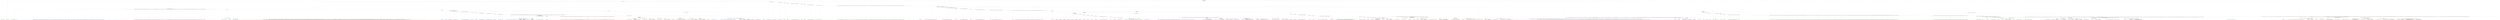 digraph T {
	{
		rank=same
		449 [penwidth=3,colorscheme=set19,color=3,label="0;1;2;3;4;5;6;7;8;9;10;11;12;13;14;15;16;17;18;19;20;21;22;23;24;25;26;27;28;29;30_P\nP\n2.5%"]
		446 [penwidth=3,colorscheme=set19,color=3,label="61;62;63;64;65;66;67;68;69;70;81;82;83;84;85;86;87;88;89;90_P\nP\n3.7%"]
		444 [penwidth=3,colorscheme=set19,color=3,label="191;192;193;194;195;196;197;198;199;200;231;232;233;234;235;236;237;238;239;240;271;272;273;274;275;276;277;278;279;280_P\nP\n7%"]
		442 [penwidth=3,colorscheme=set19,color=3,label="261;262;263;264;265;266;267;268;269;270;291;292;293;294;295;296;297;298;299;300_P\nP\n1.9%"]
		440 [penwidth=3,colorscheme=set19,color=3,label="321;322;323;324;325;326;327;328;329;330;341;342;343;344;345;346;347;348;349;350_P\nP\n1.4%"]
		438 [penwidth=3,colorscheme=set19,color=3,label="371;372;373;374;375;376;377;378;379;380_P\nP\n0.027%"]
		436 [penwidth=3,colorscheme=set19,color=3,label="391;392;393;394;395;396;397;398;399;400_P\nP\n0.31%"]
		434 [penwidth=3,colorscheme=set19,color=3,label="421;422;423;424;425;426;427;428;429;430;451;452;453;454;455;456;457;458;459;460;491;492;493;494;495;496;497;498;499;500;521;522;523;524;525;526;527;528;529;530_P\nP\n0.83%"]
		432 [penwidth=3,colorscheme=set19,color=3,label="571;572;573;574;575;576;577;578;579;580_P\nP\n0.47%"]
		430 [penwidth=3,colorscheme=set19,color=3,label="591;592;593;594;595;596;597;598;599;600_P\nP\n0.045%"]
		428 [penwidth=3,colorscheme=set19,color=3,label="621;622;623;624;625;626;627;628;629;630;661;662;663;664;665;666;667;668;669;670;681;682;683;684;685;686;687;688;689;690_P\nP\n0.11%"]
		426 [penwidth=3,colorscheme=set19,color=3,label="721;722;723;724;725;726;727;728;729;730;761;762;763;764;765;766;767;768;769;770;811;812;813;814;815;816;817;818;819;820_P\nP\n0.15%"]
		424 [penwidth=3,colorscheme=set19,color=3,label="891;892;893;894;895;896;897;898;899;900;941;942;943;944;945;946;947;948;949;950;991;992;993;994;995;996;997;998;999;1000;1011;1012;1013;1014;1015;1016;1017;1018;1019;1020;1041;1042;1043;1044;1045;1046;1047;1048;1049;1050;1071;1072;1073;1074;1075;1076;1077;1078;1079;1080;1101;1102;1103;1104;1105;1106;1107;1108;1109;1110;1131;1132;1133;1134;1135;1136;1137;1138;1139;1140;1161;1162;1163;1164;1165;1166;1167;1168;1169;1170;1191;1192;1193;1194;1195;1196;1197;1198;1199;1200;1231;1232;1233;1234;1235;1236;1237;1238;1239;1240;1341;1342;1343;1344;1345;1346;1347;1348;1349;1350;1451;1452;1453;1454;1455;1456;1457;1458;1459;1460;1471;1472;1473;1474;1475;1476;1477;1478;1479;1480;1541;1542;1543;1544;1545;1546;1547;1548;1549;1550;1601;1602;1603;1604;1605;1606;1607;1608;1609;1610;1621;1622;1623;1624;1625;1626;1627;1628;1629;1630;1651;1652;1653;1654;1655;1656;1657;1658;1659;1660;1681;1682;1683;1684;1685;1686;1687;1688;1689;1690;1721;1722;1723;1724;1725;1726;1727;1728;1729;1730;1751;1752;1753;1754;1755;1756;1757;1758;1759;1760;1791;1792;1793;1794;1795;1796;1797;1798;1799;1800;1821;1822;1823;1824;1825;1826;1827;1828;1829;1830;1841;1842;1843;1844;1845;1846;1847;1848;1849;1850;1921;1922;1923;1924;1925;1926;1927;1928;1929;1930;1971;1972;1973;1974;1975;1976;1977;1978;1979;1980;2031;2032;2033;2034;2035;2036;2037;2038;2039;2040;2071;2072;2073;2074;2075;2076;2077;2078;2079;2080_P\nP\n0.14%"]
		394 [penwidth=3,colorscheme=set19,color=3,label="8214;8215;8216;8217;8218;8219;8220;8221;8222;8223_P\nP\n1.6%"]
		392 [penwidth=3,colorscheme=set19,color=3,label="8274;8275;8276;8277;8278;8279;8280;8281;8282;8283;8344;8345;8346;8347;8348;8349;8350;8351;8352;8353_P\nP\n2.3%"]
		390 [penwidth=3,colorscheme=set19,color=3,label="8495;8496;8497;8498;8499;8500;8501;8502;8503;8504_P\nP\n5.7%"]
		388 [penwidth=3,colorscheme=set19,color=3,label="8334;8335;8336;8337;8338;8339;8340;8341;8342;8343_P\nP\n6.5%"]
		379 [penwidth=3,colorscheme=set19,color=3,label="7434;7435;7436;7437;7438;7439;7440;7441;7442;7443;7564;7565;7566;7567;7568;7569;7570;7571;7572;7573;7824;7825;7826;7827;7828;7829;7830;7831;7832;7833;7884;7885;7886;7887;7888;7889;7890;7891;7892;7893;8154;8155;8156;8157;8158;8159;8160;8161;8162;8163;8234;8235;8236;8237;8238;8239;8240;8241;8242;8243;8264;8265;8266;8267;8268;8269;8270;8271;8272;8273_P\nP\n8.6%"]
		376 [penwidth=3,colorscheme=set19,color=3,label="141;142;143;144;145;146;147;148;149;150;181;182;183;184;185;186;187;188;189;190_P\nP\n2.5%"]
		374 [penwidth=3,colorscheme=set19,color=3,label="221;222;223;224;225;226;227;228;229;230_P\nP\n0.026%"]
		372 [penwidth=3,colorscheme=set19,color=3,label="251;252;253;254;255;256;257;258;259;260_P\nP\n0.42%"]
		370 [penwidth=3,colorscheme=set19,color=3,label="311;312;313;314;315;316;317;318;319;320_P\nP\n0.49%"]
		368 [penwidth=3,colorscheme=set19,color=3,label="361;362;363;364;365;366;367;368;369;370;381;382;383;384;385;386;387;388;389;390;411;412;413;414;415;416;417;418;419;420_P\nP\n0.76%"]
		366 [penwidth=3,colorscheme=set19,color=3,label="441;442;443;444;445;446;447;448;449;450_P\nP\n0.011%"]
		364 [penwidth=3,colorscheme=set19,color=3,label="561;562;563;564;565;566;567;568;569;570_P\nP\n0.052%"]
		362 [penwidth=3,colorscheme=set19,color=3,label="801;802;803;804;805;806;807;808;809;810;841;842;843;844;845;846;847;848;849;850;861;862;863;864;865;866;867;868;869;870;881;882;883;884;885;886;887;888;889;890;931;932;933;934;935;936;937;938;939;940;961;962;963;964;965;966;967;968;969;970_P\nP\n0.12%"]
		360 [penwidth=3,colorscheme=set19,color=3,label="1031;1032;1033;1034;1035;1036;1037;1038;1039;1040;1061;1062;1063;1064;1065;1066;1067;1068;1069;1070;1151;1152;1153;1154;1155;1156;1157;1158;1159;1160;1181;1182;1183;1184;1185;1186;1187;1188;1189;1190;1241;1242;1243;1244;1245;1246;1247;1248;1249;1250;1281;1282;1283;1284;1285;1286;1287;1288;1289;1290;1311;1312;1313;1314;1315;1316;1317;1318;1319;1320;1361;1362;1363;1364;1365;1366;1367;1368;1369;1370;1381;1382;1383;1384;1385;1386;1387;1388;1389;1390;1421;1422;1423;1424;1425;1426;1427;1428;1429;1430;1511;1512;1513;1514;1515;1516;1517;1518;1519;1520;1531;1532;1533;1534;1535;1536;1537;1538;1539;1540;1571;1572;1573;1574;1575;1576;1577;1578;1579;1580;1581;1582;1583;1584;1585;1586;1587;1588;1589;1590;1691;1692;1693;1694;1695;1696;1697;1698;1699;1700;1701;1702;1703;1704;1705;1706;1707;1708;1709;1710;1731;1732;1733;1734;1735;1736;1737;1738;1739;1740;1781;1782;1783;1784;1785;1786;1787;1788;1789;1790;1831;1832;1833;1834;1835;1836;1837;1838;1839;1840;1851;1852;1853;1854;1855;1856;1857;1858;1859;1860;1891;1892;1893;1894;1895;1896;1897;1898;1899;1900;1911;1912;1913;1914;1915;1916;1917;1918;1919;1920;1941;1942;1943;1944;1945;1946;1947;1948;1949;1950;1961;1962;1963;1964;1965;1966;1967;1968;1969;1970;2021;2022;2023;2024;2025;2026;2027;2028;2029;2030;2101;2102;2103;2104;2105;2106;2107;2108;2109;2110;2171;2172;2173;2174;2175;2176;2177;2178;2179;2180;2291;2292;2293;2294;2295;2296;2297;2298;2299;2300;2311;2312;2313;2314;2315;2316;2317;2318;2319;2320;2371;2372;2373;2374;2375;2376;2377;2378;2379;2380;2421;2422;2423;2424;2425;2426;2427;2428;2429;2430;2471;2472;2473;2474;2475;2476;2477;2478;2479;2480;2601;2602;2603;2604;2605;2606;2607;2608;2609;2610;2641;2642;2643;2644;2645;2646;2647;2648;2649;2650;2731;2732;2733;2734;2735;2736;2737;2738;2739;2740;2821;2822;2823;2824;2825;2826;2827;2828;2829;2830;2881;2882;2883;2884;2885;2886;2887;2888;2889;2890;3011;3012;3013;3014;3015;3016;3017;3018;3019;3020;3121;3122;3123;3124;3125;3126;3127;3128;3129;3130;3151;3152;3153;3154;3155;3156;3157;3158;3159;3160;3161;3162;3163;3164;3165;3166;3167;3168;3169;3170;3241;3242;3243;3244;3245;3246;3247;3248;3249;3250;3251;3252;3253;3254;3255;3256;3257;3258;3259;3260;3311;3312;3313;3314;3315;3316;3317;3318;3319;3320;3371;3372;3373;3374;3375;3376;3377;3378;3379;3380;3581;3582;3583;3584;3585;3586;3587;3588;3589;3590;3621;3622;3623;3624;3625;3626;3627;3628;3629;3630;3721;3722;3723;3724;3725;3726;3727;3728;3729;3730;3831;3832;3833;3834;3835;3836;3837;3838;3839;3840;3941;3942;3943;3944;3945;3946;3947;3948;3949;3950;3971;3972;3973;3974;3975;3976;3977;3978;3979;3980;4211;4212;4213;4214;4215;4216;4217;4218;4219;4220;4261;4262;4263;4264;4265;4266;4267;4268;4269;4270_P\nP\n0.017%"]
		358 [penwidth=3,colorscheme=set19,color=3,label="4291;4292;4293;4294;4295;4296;4297;4298;4299;4300;4341;4342;4343;4344;4345;4346;4347;4348;4349;4350;4501;4502;4503;4504;4505;4506;4507;4508;4509;4510;4541;4542;4543;4544;4545;4546;4547;4548;4549;4550;4831;4832;4833;4834;4835;4836;4837;4838;4839;4840;4882;4883;4884;4885;4886;4887;4888;4889;4890;4891;5052;5053;5054;5055;5056;5057;5058;5059;5060;5061;5182;5183;5184;5185;5186;5187;5188;5189;5190;5191;5433;5434;5435;5436;5437;5438;5439;5440;5441;5442;5493;5494;5495;5496;5497;5498;5499;5500;5501;5502;5673;5674;5675;5676;5677;5678;5679;5680;5681;5682;5963;5964;5965;5966;5967;5968;5969;5970;5971;5972;6103;6104;6105;6106;6107;6108;6109;6110;6111;6112;6253;6254;6255;6256;6257;6258;6259;6260;6261;6262_P\nP\n0.018%"]
		356 [penwidth=3,colorscheme=set19,color=3,label="6333;6334;6335;6336;6337;6338;6339;6340;6341;6342;6363;6364;6365;6366;6367;6368;6369;6370;6371;6372;6463;6464;6465;6466;6467;6468;6469;6470;6471;6472_P\nP\n0.014%"]
		353 [penwidth=3,colorscheme=set19,color=3,label="7644;7645;7646;7647;7648;7649;7650;7651;7652;7653_P\nP\n4.1%"]
		351 [penwidth=3,colorscheme=set19,color=3,label="7774;7775;7776;7777;7778;7779;7780;7781;7782;7783;7874;7875;7876;7877;7878;7879;7880;7881;7882;7883_P\nP\n7.5%"]
		349 [penwidth=3,colorscheme=set19,color=3,label="7954;7955;7956;7957;7958;7959;7960;7961;7962;7963_P\nP\n1.5%"]
		347 [penwidth=3,colorscheme=set19,color=3,label="8074;8075;8076;8077;8078;8079;8080;8081;8082;8083_P\nP\n0.41%"]
		345 [penwidth=3,colorscheme=set19,color=3,label="8124;8125;8126;8127;8128;8129;8130;8131;8132;8133_P\nP\n0.81%"]
		343 [penwidth=3,colorscheme=set19,color=3,label="8184;8185;8186;8187;8188;8189;8190;8191;8192;8193_P\nP\n9.9%"]
		341 [penwidth=3,colorscheme=set19,color=3,label="8174;8175;8176;8177;8178;8179;8180;8181;8182;8183_P\nP\n8.5%"]
		339 [penwidth=3,colorscheme=set19,color=3,label="8064;8065;8066;8067;8068;8069;8070;8071;8072;8073;8114;8115;8116;8117;8118;8119;8120;8121;8122;8123_P\nP\n6.3%"]
		337 [penwidth=3,colorscheme=set19,color=3,label="7764;7765;7766;7767;7768;7769;7770;7771;7772;7773;7944;7945;7946;7947;7948;7949;7950;7951;7952;7953;8054;8055;8056;8057;8058;8059;8060;8061;8062;8063_P\nP\n7.5%"]
		335 [penwidth=3,colorscheme=set19,color=3,label="151;152;153;154;155;156;157;158;159;160;171;172;173;174;175;176;177;178;179;180;211;212;213;214;215;216;217;218;219;220;241;242;243;244;245;246;247;248;249;250_P\nP\n5.9%"]
		333 [penwidth=3,colorscheme=set19,color=2,label="301;302;303;304;305;306;307;308;309;310;331;332;333;334;335;336;337;338;339;340;461;462;463;464;465;466;467;468;469;470;501;502;503;504;505;506;507;508;509;510;601;602;603;604;605;606;607;608;609;610;631;632;633;634;635;636;637;638;639;640;671;672;673;674;675;676;677;678;679;680;691;692;693;694;695;696;697;698;699;700;731;732;733;734;735;736;737;738;739;740;771;772;773;774;775;776;777;778;779;780;821;822;823;824;825;826;827;828;829;830;831;832;833;834;835;836;837;838;839;840;901;902;903;904;905;906;907;908;909;910;1021;1022;1023;1024;1025;1026;1027;1028;1029;1030;1051;1052;1053;1054;1055;1056;1057;1058;1059;1060;1171;1172;1173;1174;1175;1176;1177;1178;1179;1180;1201;1202;1203;1204;1205;1206;1207;1208;1209;1210;1261;1262;1263;1264;1265;1266;1267;1268;1269;1270;1291;1292;1293;1294;1295;1296;1297;1298;1299;1300;1351;1352;1353;1354;1355;1356;1357;1358;1359;1360;1371;1372;1373;1374;1375;1376;1377;1378;1379;1380;1461;1462;1463;1464;1465;1466;1467;1468;1469;1470;1481;1482;1483;1484;1485;1486;1487;1488;1489;1490;1521;1522;1523;1524;1525;1526;1527;1528;1529;1530;1551;1552;1553;1554;1555;1556;1557;1558;1559;1560;1611;1612;1613;1614;1615;1616;1617;1618;1619;1620;1631;1632;1633;1634;1635;1636;1637;1638;1639;1640;1661;1662;1663;1664;1665;1666;1667;1668;1669;1670;1741;1742;1743;1744;1745;1746;1747;1748;1749;1750;1761;1762;1763;1764;1765;1766;1767;1768;1769;1770;1801;1802;1803;1804;1805;1806;1807;1808;1809;1810;1861;1862;1863;1864;1865;1866;1867;1868;1869;1870_M1\nM1\n1.5%"]
		330 [penwidth=3,colorscheme=set19,color=2,label="1951;1952;1953;1954;1955;1956;1957;1958;1959;1960;2011;2012;2013;2014;2015;2016;2017;2018;2019;2020_M1\nM1\n1.3%"]
		328 [penwidth=3,colorscheme=set19,color=2,label="2061;2062;2063;2064;2065;2066;2067;2068;2069;2070_M1\nM1\n3%"]
		326 [penwidth=3,colorscheme=set19,color=2,label="2161;2162;2163;2164;2165;2166;2167;2168;2169;2170;2231;2232;2233;2234;2235;2236;2237;2238;2239;2240_M1\nM1\n5.6%"]
		324 [penwidth=3,colorscheme=set19,color=2,label="2001;2002;2003;2004;2005;2006;2007;2008;2009;2010_M1\nM1\n3.5%"]
		321 [penwidth=3,colorscheme=set19,color=2,label="2151;2152;2153;2154;2155;2156;2157;2158;2159;2160_M1\nM1\n2%"]
		319 [penwidth=3,colorscheme=set19,color=2,label="2191;2192;2193;2194;2195;2196;2197;2198;2199;2200;2271;2272;2273;2274;2275;2276;2277;2278;2279;2280_M1\nM1\n2.9%"]
		317 [penwidth=3,colorscheme=set19,color=2,label="2301;2302;2303;2304;2305;2306;2307;2308;2309;2310;2321;2322;2323;2324;2325;2326;2327;2328;2329;2330;2351;2352;2353;2354;2355;2356;2357;2358;2359;2360_M1\nM1\n0.76%"]
		315 [penwidth=3,colorscheme=set19,color=2,label="2411;2412;2413;2414;2415;2416;2417;2418;2419;2420_M1\nM1\n0.27%"]
		313 [penwidth=3,colorscheme=set19,color=2,label="2571;2572;2573;2574;2575;2576;2577;2578;2579;2580_M1\nM1\n0.21%"]
		311 [penwidth=3,colorscheme=set19,color=2,label="2691;2692;2693;2694;2695;2696;2697;2698;2699;2700;2901;2902;2903;2904;2905;2906;2907;2908;2909;2910_M1\nM1\n0.11%"]
		309 [penwidth=3,colorscheme=set19,color=2,label="3031;3032;3033;3034;3035;3036;3037;3038;3039;3040;3071;3072;3073;3074;3075;3076;3077;3078;3079;3080_M1\nM1\n0.097%"]
		307 [penwidth=3,colorscheme=set19,color=2,label="3101;3102;3103;3104;3105;3106;3107;3108;3109;3110_M1\nM1\n0.11%"]
		305 [penwidth=3,colorscheme=set19,color=2,label="3181;3182;3183;3184;3185;3186;3187;3188;3189;3190;3211;3212;3213;3214;3215;3216;3217;3218;3219;3220_M1\nM1\n0.068%"]
		302 [penwidth=3,colorscheme=set19,color=2,label="4922;4923;4924;4925;4926;4927;4928;4929;4930;4931;4972;4973;4974;4975;4976;4977;4978;4979;4980;4981;5022;5023;5024;5025;5026;5027;5028;5029;5030;5031;5142;5143;5144;5145;5146;5147;5148;5149;5150;5151_M1\nM1\n7.2%"]
		300 [penwidth=3,colorscheme=set19,color=2,label="5293;5294;5295;5296;5297;5298;5299;5300;5301;5302_M1\nM1\n8.5%"]
		298 [penwidth=3,colorscheme=set19,color=2,label="5513;5514;5515;5516;5517;5518;5519;5520;5521;5522_M1\nM1\n5.6%"]
		294 [penwidth=3,colorscheme=set19,color=2,label="5132;5133;5134;5135;5136;5137;5138;5139;5140;5141_M1\nM1\n3.7%"]
		292 [penwidth=3,colorscheme=set19,color=2,label="5222;5223;5224;5225;5226;5227;5228;5229;5230;5231_M1\nM1\n6.7%"]
		290 [penwidth=3,colorscheme=set19,color=2,label="5212;5213;5214;5215;5216;5217;5218;5219;5220;5221;5283;5284;5285;5286;5287;5288;5289;5290;5291;5292;5393;5394;5395;5396;5397;5398;5399;5400;5401;5402_M1\nM1\n7.8%"]
		288 [penwidth=3,colorscheme=set19,color=2,label="5333;5334;5335;5336;5337;5338;5339;5340;5341;5342_M1\nM1\n6.8%"]
		286 [penwidth=3,colorscheme=set19,color=2,label="5122;5123;5124;5125;5126;5127;5128;5129;5130;5131;5273;5274;5275;5276;5277;5278;5279;5280;5281;5282_M1\nM1\n8.3%"]
		284 [penwidth=3,colorscheme=set19,color=2,label="5002;5003;5004;5005;5006;5007;5008;5009;5010;5011;5062;5063;5064;5065;5066;5067;5068;5069;5070;5071;5112;5113;5114;5115;5116;5117;5118;5119;5120;5121;5202;5203;5204;5205;5206;5207;5208;5209;5210;5211;5263;5264;5265;5266;5267;5268;5269;5270;5271;5272;5323;5324;5325;5326;5327;5328;5329;5330;5331;5332_M1\nM1\n0.68%"]
		282 [penwidth=3,colorscheme=set19,color=2,label="5383;5384;5385;5386;5387;5388;5389;5390;5391;5392_M1\nM1\n0.39%"]
		280 [penwidth=3,colorscheme=set19,color=2,label="5563;5564;5565;5566;5567;5568;5569;5570;5571;5572_M1\nM1\n5%"]
		278 [penwidth=3,colorscheme=set19,color=2,label="5453;5454;5455;5456;5457;5458;5459;5460;5461;5462_M1\nM1\n5.6%"]
		276 [penwidth=3,colorscheme=set19,color=2,label="2221;2222;2223;2224;2225;2226;2227;2228;2229;2230;2261;2262;2263;2264;2265;2266;2267;2268;2269;2270_M1\nM1\n7%"]
		274 [penwidth=3,colorscheme=set19,color=2,label="2211;2212;2213;2214;2215;2216;2217;2218;2219;2220_M1\nM1\n5.3%"]
		273 [penwidth=3,colorscheme=set19,color=8,label="301;302;303;304;305;306;307;308;309;310;331;332;333;334;335;336;337;338;339;340;461;462;463;464;465;466;467;468;469;470;501;502;503;504;505;506;507;508;509;510;601;602;603;604;605;606;607;608;609;610;631;632;633;634;635;636;637;638;639;640;671;672;673;674;675;676;677;678;679;680;691;692;693;694;695;696;697;698;699;700;731;732;733;734;735;736;737;738;739;740;771;772;773;774;775;776;777;778;779;780;821;822;823;824;825;826;827;828;829;830;831;832;833;834;835;836;837;838;839;840;901;902;903;904;905;906;907;908;909;910;1021;1022;1023;1024;1025;1026;1027;1028;1029;1030;1051;1052;1053;1054;1055;1056;1057;1058;1059;1060;1171;1172;1173;1174;1175;1176;1177;1178;1179;1180;1201;1202;1203;1204;1205;1206;1207;1208;1209;1210;1261;1262;1263;1264;1265;1266;1267;1268;1269;1270;1291;1292;1293;1294;1295;1296;1297;1298;1299;1300;1351;1352;1353;1354;1355;1356;1357;1358;1359;1360;1371;1372;1373;1374;1375;1376;1377;1378;1379;1380;1461;1462;1463;1464;1465;1466;1467;1468;1469;1470;1481;1482;1483;1484;1485;1486;1487;1488;1489;1490;1521;1522;1523;1524;1525;1526;1527;1528;1529;1530;1551;1552;1553;1554;1555;1556;1557;1558;1559;1560;1611;1612;1613;1614;1615;1616;1617;1618;1619;1620;1631;1632;1633;1634;1635;1636;1637;1638;1639;1640;1661;1662;1663;1664;1665;1666;1667;1668;1669;1670;1741;1742;1743;1744;1745;1746;1747;1748;1749;1750;1761;1762;1763;1764;1765;1766;1767;1768;1769;1770;1801;1802;1803;1804;1805;1806;1807;1808;1809;1810;1861;1862;1863;1864;1865;1866;1867;1868;1869;1870_M2\nM2\n0.0065%"]
		272 [penwidth=3,colorscheme=set19,color=8,label="261;262;263;264;265;266;267;268;269;270;291;292;293;294;295;296;297;298;299;300_M2\nM2\n0.45%"]
		271 [penwidth=3,colorscheme=set19,color=8,label="2341;2342;2343;2344;2345;2346;2347;2348;2349;2350_M2\nM2\n2.8%"]
		269 [penwidth=3,colorscheme=set19,color=8,label="2461;2462;2463;2464;2465;2466;2467;2468;2469;2470;2671;2672;2673;2674;2675;2676;2677;2678;2679;2680_M2\nM2\n2.3%"]
		267 [penwidth=3,colorscheme=set19,color=8,label="2721;2722;2723;2724;2725;2726;2727;2728;2729;2730;2761;2762;2763;2764;2765;2766;2767;2768;2769;2770_M2\nM2\n1.5%"]
		265 [penwidth=3,colorscheme=set19,color=8,label="2811;2812;2813;2814;2815;2816;2817;2818;2819;2820;2871;2872;2873;2874;2875;2876;2877;2878;2879;2880_M2\nM2\n5.9%"]
		264 [penwidth=3,colorscheme=set19,color=8,label="2511;2512;2513;2514;2515;2516;2517;2518;2519;2520;2541;2542;2543;2544;2545;2546;2547;2548;2549;2550;2631;2632;2633;2634;2635;2636;2637;2638;2639;2640;2661;2662;2663;2664;2665;2666;2667;2668;2669;2670;2711;2712;2713;2714;2715;2716;2717;2718;2719;2720_M2\nM2\n1.2%"]
		263 [penwidth=3,colorscheme=set19,color=8,label="2851;2852;2853;2854;2855;2856;2857;2858;2859;2860;2931;2932;2933;2934;2935;2936;2937;2938;2939;2940;2961;2962;2963;2964;2965;2966;2967;2968;2969;2970;3001;3002;3003;3004;3005;3006;3007;3008;3009;3010_M2\nM2\n0.61%"]
		262 [penwidth=3,colorscheme=set19,color=8,label="3111;3112;3113;3114;3115;3116;3117;3118;3119;3120_M2\nM2\n0.83%"]
		261 [penwidth=3,colorscheme=set19,color=8,label="3191;3192;3193;3194;3195;3196;3197;3198;3199;3200;3231;3232;3233;3234;3235;3236;3237;3238;3239;3240;3351;3352;3353;3354;3355;3356;3357;3358;3359;3360_M2\nM2\n0.041%"]
		260 [penwidth=3,colorscheme=set19,color=8,label="3471;3472;3473;3474;3475;3476;3477;3478;3479;3480_M2\nM2\n0.32%"]
		259 [penwidth=3,colorscheme=set19,color=8,label="3571;3572;3573;3574;3575;3576;3577;3578;3579;3580;3601;3602;3603;3604;3605;3606;3607;3608;3609;3610;3651;3652;3653;3654;3655;3656;3657;3658;3659;3660;3711;3712;3713;3714;3715;3716;3717;3718;3719;3720_M2\nM2\n0.045%"]
		258 [penwidth=3,colorscheme=set19,color=8,label="4041;4042;4043;4044;4045;4046;4047;4048;4049;4050;4101;4102;4103;4104;4105;4106;4107;4108;4109;4110;4151;4152;4153;4154;4155;4156;4157;4158;4159;4160;4191;4192;4193;4194;4195;4196;4197;4198;4199;4200;4251;4252;4253;4254;4255;4256;4257;4258;4259;4260_M2\nM2\n0.032%"]
		257 [penwidth=3,colorscheme=set19,color=8,label="4281;4282;4283;4284;4285;4286;4287;4288;4289;4290;4411;4412;4413;4414;4415;4416;4417;4418;4419;4420;4481;4482;4483;4484;4485;4486;4487;4488;4489;4490;4571;4572;4573;4574;4575;4576;4577;4578;4579;4580;4641;4642;4643;4644;4645;4646;4647;4648;4649;4650;4691;4692;4693;4694;4695;4696;4697;4698;4699;4700;4721;4722;4723;4724;4725;4726;4727;4728;4729;4730;4781;4782;4783;4784;4785;4786;4787;4788;4789;4790;4821;4822;4823;4824;4825;4826;4827;4828;4829;4830;4872;4873;4874;4875;4876;4877;4878;4879;4880;4881;4932;4933;4934;4935;4936;4937;4938;4939;4940;4941;4982;4983;4984;4985;4986;4987;4988;4989;4990;4991;5162;5163;5164;5165;5166;5167;5168;5169;5170;5171_M2\nM2\n0.0028%"]
		256 [penwidth=3,colorscheme=set19,color=8,label="5232;5233;5234;5235;5236;5237;5238;5239;5240;5241;5242_M2\nM2\n3%"]
		255 [penwidth=3,colorscheme=set19,color=8,label="5363;5364;5365;5366;5367;5368;5369;5370;5371;5372_M2\nM2\n5%"]
		254 [penwidth=3,colorscheme=set19,color=8,label="5523;5524;5525;5526;5527;5528;5529;5530;5531;5532_M2\nM2\n3%"]
		253 [penwidth=3,colorscheme=set19,color=8,label="5593;5594;5595;5596;5597;5598;5599;5600;5601;5602_M2\nM2\n3.8%"]
		251 [penwidth=3,colorscheme=set19,color=8,label="5703;5704;5705;5706;5707;5708;5709;5710;5711;5712;5853;5854;5855;5856;5857;5858;5859;5860;5861;5862_M2\nM2\n5.3%"]
		250 [penwidth=3,colorscheme=set19,color=8,label="5843;5844;5845;5846;5847;5848;5849;5850;5851;5852_M2\nM2\n2.3%"]
		249 [penwidth=3,colorscheme=set19,color=8,label="5903;5904;5905;5906;5907;5908;5909;5910;5911;5912_M2\nM2\n0.5%"]
		248 [penwidth=3,colorscheme=set19,color=8,label="5953;5954;5955;5956;5957;5958;5959;5960;5961;5962_M2\nM2\n0.61%"]
		247 [penwidth=3,colorscheme=set19,color=8,label="6033;6034;6035;6036;6037;6038;6039;6040;6041;6042_M2\nM2\n1.1%"]
		246 [penwidth=3,colorscheme=set19,color=8,label="6083;6084;6085;6086;6087;6088;6089;6090;6091;6092_M2\nM2\n0.49%"]
		245 [penwidth=3,colorscheme=set19,color=8,label="6133;6134;6135;6136;6137;6138;6139;6140;6141;6142_M2\nM2\n0.97%"]
		244 [penwidth=3,colorscheme=set19,color=8,label="6203;6204;6205;6206;6207;6208;6209;6210;6211;6212_M2\nM2\n0.44%"]
		243 [penwidth=3,colorscheme=set19,color=8,label="6513;6514;6515;6516;6517;6518;6519;6520;6521;6522_M2\nM2\n0.0055%"]
		242 [penwidth=3,colorscheme=set19,color=8,label="6583;6584;6585;6586;6587;6588;6589;6590;6591;6592;6633;6634;6635;6636;6637;6638;6639;6640;6641;6642;6693;6694;6695;6696;6697;6698;6699;6700;6701;6702_M2\nM2\n0.061%"]
		241 [penwidth=3,colorscheme=set19,color=8,label="7103;7104;7105;7106;7107;7108;7109;7110;7111;7112_M2\nM2\n0.0055%"]
		240 [penwidth=3,colorscheme=set19,color=8,label="7334;7335;7336;7337;7338;7339;7340;7341;7342;7343_M2\nM2\n0.01%"]
		239 [penwidth=3,colorscheme=set19,color=8,label="7904;7905;7906;7907;7908;7909;7910;7911;7912;7913;8004;8005;8006;8007;8008;8009;8010;8011;8012;8013_M2\nM2\n0.0055%"]
		237 [penwidth=3,colorscheme=set19,color=8,label="5583;5584;5585;5586;5587;5588;5589;5590;5591;5592;5653;5654;5655;5656;5657;5658;5659;5660;5661;5662;5693;5694;5695;5696;5697;5698;5699;5700;5701;5702_M2\nM2\n1.6%"]
		235 [penwidth=3,colorscheme=set19,color=8,label="5773;5774;5775;5776;5777;5778;5779;5780;5781;5782_M2\nM2\n6.1%"]
		233 [penwidth=3,colorscheme=set19,color=8,label="5833;5834;5835;5836;5837;5838;5839;5840;5841;5842_M2\nM2\n5.4%"]
		232 [penwidth=3,colorscheme=set19,color=8,label="5633;5634;5635;5636;5637;5638;5639;5640;5641;5642_M2\nM2\n3%"]
		231 [penwidth=3,colorscheme=set19,color=8,label="5753;5754;5755;5756;5757;5758;5759;5760;5761;5762_M2\nM2\n0.83%"]
		230 [penwidth=3,colorscheme=set19,color=8,label="5823;5824;5825;5826;5827;5828;5829;5830;5831;5832;5883;5884;5885;5886;5887;5888;5889;5890;5891;5892;5923;5924;5925;5926;5927;5928;5929;5930;5931;5932_M2\nM2\n0.28%"]
		229 [penwidth=3,colorscheme=set19,color=8,label="6013;6014;6015;6016;6017;6018;6019;6020;6021;6022_M2\nM2\n0.98%"]
		228 [penwidth=3,colorscheme=set19,color=8,label="6123;6124;6125;6126;6127;6128;6129;6130;6131;6132_M2\nM2\n1.1%"]
		227 [penwidth=3,colorscheme=set19,color=8,label="6293;6294;6295;6296;6297;6298;6299;6300;6301;6302;6413;6414;6415;6416;6417;6418;6419;6420;6421;6422;6493;6494;6495;6496;6497;6498;6499;6500;6501;6502;6573;6574;6575;6576;6577;6578;6579;6580;6581;6582_M2\nM2\n0.13%"]
		225 [penwidth=3,colorscheme=set19,color=8,label="6873;6874;6875;6876;6877;6878;6879;6880;6881;6882_M2\nM2\n0.018%"]
		223 [penwidth=3,colorscheme=set19,color=8,label="6973;6974;6975;6976;6977;6978;6979;6980;6981;6982_M2\nM2\n0.014%"]
		221 [penwidth=3,colorscheme=set19,color=8,label="7233;7234;7235;7236;7237;7238;7239;7240;7241;7242_M2\nM2\n0.018%"]
		218 [penwidth=3,colorscheme=set19,color=8,label="8515;8516;8517;8518;8519;8520;8521;8522;8523;8524_M2\nM2\n13%"]
		216 [penwidth=3,colorscheme=set19,color=8,label="8695;8696;8697;8698;8699;8700;8701;8702;8703;8704;8775;8776;8777;8778;8779;8780;8781;8782;8783;8784_M2\nM2\n6.8%"]
		214 [penwidth=3,colorscheme=set19,color=8,label="8585;8586;8587;8588;8589;8590;8591;8592;8593;8594_M2\nM2\n4.5%"]
		212 [penwidth=3,colorscheme=set19,color=8,label="8685;8686;8687;8688;8689;8690;8691;8692;8693;8694_M2\nM2\n1.5%"]
		210 [penwidth=3,colorscheme=set19,color=8,label="8925;8926;8927;8928;8929;8930;8931;8932;8933;8934_M2\nM2\n5.3%"]
		209 [penwidth=3,colorscheme=set19,color=8,label="7073;7074;7075;7076;7077;7078;7079;7080;7081;7082_M2\nM2\n0.031%"]
		207 [penwidth=3,colorscheme=set19,color=8,label="2921;2922;2923;2924;2925;2926;2927;2928;2929;2930_M2\nM2\n0.64%"]
		205 [penwidth=3,colorscheme=set19,color=8,label="2951;2952;2953;2954;2955;2956;2957;2958;2959;2960_M2\nM2\n6.4%"]
		201 [penwidth=3,colorscheme=set19,color=9,label="6593;6594;6595;6596;6597;6598;6599;6600;6601;6602;6663;6664;6665;6666;6667;6668;6669;6670;6671;6672_M3\nM3\n4.4%"]
		198 [penwidth=3,colorscheme=set19,color=9,label="6993;6994;6995;6996;6997;6998;6999;7000;7001;7002_M3\nM3\n4.7%"]
		196 [penwidth=3,colorscheme=set19,color=9,label="7273;7274;7275;7276;7277;7278;7279;7280;7281;7282_M3\nM3\n8.4%"]
		194 [penwidth=3,colorscheme=set19,color=9,label="7143;7144;7145;7146;7147;7148;7149;7150;7151;7152_M3\nM3\n14%"]
		192 [penwidth=3,colorscheme=set19,color=9,label="7374;7375;7376;7377;7378;7379;7380;7381;7382;7383_M3\nM3\n8.1%"]
		190 [penwidth=3,colorscheme=set19,color=9,label="6983;6984;6985;6986;6987;6988;6989;6990;6991;6992_M3\nM3\n3.8%"]
		188 [penwidth=3,colorscheme=set19,color=9,label="7133;7134;7135;7136;7137;7138;7139;7140;7141;7142_M3\nM3\n7%"]
		185 [penwidth=3,colorscheme=set19,color=9,label="7364;7365;7366;7367;7368;7369;7370;7371;7372;7373_M3\nM3\n8.4%"]
		183 [penwidth=3,colorscheme=set19,color=9,label="7484;7485;7486;7487;7488;7489;7490;7491;7492;7493_M3\nM3\n7.2%"]
		181 [penwidth=3,colorscheme=set19,color=9,label="6653;6654;6655;6656;6657;6658;6659;6660;6661;6662;6723;6724;6725;6726;6727;6728;6729;6730;6731;6732_M3\nM3\n3.3%"]
		179 [penwidth=3,colorscheme=set19,color=9,label="7253;7254;7255;7256;7257;7258;7259;7260;7261;7262_M3\nM3\n1.7%"]
		177 [penwidth=3,colorscheme=set19,color=9,label="7474;7475;7476;7477;7478;7479;7480;7481;7482;7483_M3\nM3\n1.5%"]
		175 [penwidth=3,colorscheme=set19,color=9,label="7604;7605;7606;7607;7608;7609;7610;7611;7612;7613_M3\nM3\n6.2%"]
		173 [penwidth=3,colorscheme=set19,color=9,label="6713;6714;6715;6716;6717;6718;6719;6720;6721;6722;6813;6814;6815;6816;6817;6818;6819;6820;6821;6822;6883;6884;6885;6886;6887;6888;6889;6890;6891;6892;7113;7114;7115;7116;7117;7118;7119;7120;7121;7122;7354;7355;7356;7357;7358;7359;7360;7361;7362;7363;7464;7465;7466;7467;7468;7469;7470;7471;7472;7473_M3\nM3\n5.1%"]
		171 [penwidth=3,colorscheme=set19,color=9,label="6143;6144;6145;6146;6147;6148;6149;6150;6151;6152_M3\nM3\n1.2%"]
		168 [penwidth=3,colorscheme=set19,color=9,label="7344;7345;7346;7347;7348;7349;7350;7351;7352;7353_M3\nM3\n9.5%"]
		166 [penwidth=3,colorscheme=set19,color=9,label="7454;7455;7456;7457;7458;7459;7460;7461;7462;7463;7594;7595;7596;7597;7598;7599;7600;7601;7602;7603;7724;7725;7726;7727;7728;7729;7730;7731;7732;7733_M3\nM3\n5.2%"]
		162 [penwidth=3,colorscheme=set19,color=7,label="7183;7184;7185;7186;7187;7188;7189;7190;7191;7192_M4\nM4\n1.6%"]
		160 [penwidth=3,colorscheme=set19,color=7,label="7303;7304;7305;7306;7307;7308;7309;7310;7311;7312;7394;7395;7396;7397;7398;7399;7400;7401;7402;7403;7514;7515;7516;7517;7518;7519;7520;7521;7522;7523;7634;7635;7636;7637;7638;7639;7640;7641;7642;7643;7754;7755;7756;7757;7758;7759;7760;7761;7762;7763;7864;7865;7866;7867;7868;7869;7870;7871;7872;7873_M4\nM4\n4.4%"]
		158 [penwidth=3,colorscheme=set19,color=7,label="7934;7935;7936;7937;7938;7939;7940;7941;7942;7943_M4\nM4\n4.4%"]
		156 [penwidth=3,colorscheme=set19,color=7,label="8034;8035;8036;8037;8038;8039;8040;8041;8042;8043_M4\nM4\n5.4%"]
		154 [penwidth=3,colorscheme=set19,color=7,label="7624;7625;7626;7627;7628;7629;7630;7631;7632;7633_M4\nM4\n4.3%"]
		152 [penwidth=3,colorscheme=set19,color=7,label="7694;7695;7696;7697;7698;7699;7700;7701;7702;7703;7744;7745;7746;7747;7748;7749;7750;7751;7752;7753_M4\nM4\n3.2%"]
		150 [penwidth=3,colorscheme=set19,color=7,label="8024;8025;8026;8027;8028;8029;8030;8031;8032;8033_M4\nM4\n4.2%"]
		148 [penwidth=3,colorscheme=set19,color=7,label="8044;8045;8046;8047;8048;8049;8050;8051;8052;8053_M4\nM4\n8%"]
		146 [penwidth=3,colorscheme=set19,color=7,label="7293;7294;7295;7296;7297;7298;7299;7300;7301;7302;7384;7385;7386;7387;7388;7389;7390;7391;7392;7393_M4\nM4\n6.1%"]
		143 [penwidth=3,colorscheme=set19,color=7,label="6833;6834;6835;6836;6837;6838;6839;6840;6841;6842;7033;7034;7035;7036;7037;7038;7039;7040;7041;7042;7173;7174;7175;7176;7177;7178;7179;7180;7181;7182_M4\nM4\n1.8%"]
		141 [penwidth=3,colorscheme=set19,color=7,label="7283;7284;7285;7286;7287;7288;7289;7290;7291;7292;7924;7925;7926;7927;7928;7929;7930;7931;7932;7933_M4\nM4\n5%"]
		139 [penwidth=3,colorscheme=set19,color=7,label="6913;6914;6915;6916;6917;6918;6919;6920;6921;6922;7023;7024;7025;7026;7027;7028;7029;7030;7031;7032_M4\nM4\n4.7%"]
		137 [penwidth=3,colorscheme=set19,color=7,label="7684;7685;7686;7687;7688;7689;7690;7691;7692;7693_M4\nM4\n6.1%"]
		135 [penwidth=3,colorscheme=set19,color=7,label="7854;7855;7856;7857;7858;7859;7860;7861;7862;7863_M4\nM4\n8%"]
		133 [penwidth=3,colorscheme=set19,color=7,label="7013;7014;7015;7016;7017;7018;7019;7020;7021;7022;7163;7164;7165;7166;7167;7168;7169;7170;7171;7172_M4\nM4\n0.34%"]
		131 [penwidth=3,colorscheme=set19,color=7,label="7504;7505;7506;7507;7508;7509;7510;7511;7512;7513;7734;7735;7736;7737;7738;7739;7740;7741;7742;7743_M4\nM4\n4.1%"]
		129 [penwidth=3,colorscheme=set19,color=7,label="7914;7915;7916;7917;7918;7919;7920;7921;7922;7923;8014;8015;8016;8017;8018;8019;8020;8021;8022;8023_M4\nM4\n5.3%"]
		127 [penwidth=3,colorscheme=set19,color=7,label="7614;7615;7616;7617;7618;7619;7620;7621;7622;7623_M4\nM4\n3.9%"]
		125 [penwidth=3,colorscheme=set19,color=7,label="7844;7845;7846;7847;7848;7849;7850;7851;7852;7853_M4\nM4\n5.1%"]
		122 [penwidth=3,colorscheme=set19,color=7,label="6823;6824;6825;6826;6827;6828;6829;6830;6831;6832;6903;6904;6905;6906;6907;6908;6909;6910;6911;6912;7153;7154;7155;7156;7157;7158;7159;7160;7161;7162_M4\nM4\n7.9%"]
		120 [penwidth=3,colorscheme=set19,color=7,label="7003;7004;7005;7006;7007;7008;7009;7010;7011;7012;7494;7495;7496;7497;7498;7499;7500;7501;7502;7503_M4\nM4\n6.2%"]
		117 [penwidth=3,colorscheme=set19,color=5,label="8104;8105;8106;8107;8108;8109;8110;8111;8112;8113;8324;8325;8326;8327;8328;8329;8330;8331;8332;8333_M5\nM5\n10%"]
		114 [penwidth=3,colorscheme=set19,color=5,label="8455;8456;8457;8458;8459;8460;8461;8462;8463;8464;8625;8626;8627;8628;8629;8630;8631;8632;8633;8634_M5\nM5\n6.2%"]
		112 [penwidth=3,colorscheme=set19,color=5,label="8615;8616;8617;8618;8619;8620;8621;8622;8623;8624_M5\nM5\n11%"]
		110 [penwidth=3,colorscheme=set19,color=5,label="8735;8736;8737;8738;8739;8740;8741;8742;8743;8744_M5\nM5\n1.6%"]
		108 [penwidth=3,colorscheme=set19,color=5,label="8805;8806;8807;8808;8809;8810;8811;8812;8813;8814_M5\nM5\n0.92%"]
		106 [penwidth=3,colorscheme=set19,color=5,label="8955;8956;8957;8958;8959;8960;8961;8962;8963;8964_M5\nM5\n3.5%"]
		104 [penwidth=3,colorscheme=set19,color=5,label="8985;8986;8987;8988;8989;8990;8991;8992;8993;8994_M5\nM5\n5.7%"]
		102 [penwidth=3,colorscheme=set19,color=5,label="8795;8796;8797;8798;8799;8800;8801;8802;8803;8804;8865;8866;8867;8868;8869;8870;8871;8872;8873;8874;8945;8946;8947;8948;8949;8950;8951;8952;8953;8954_M5\nM5\n6.4%"]
		100 [penwidth=3,colorscheme=set19,color=5,label="8535;8536;8537;8538;8539;8540;8541;8542;8543;8544_M5\nM5\n4.8%"]
		98 [penwidth=3,colorscheme=set19,color=5,label="8605;8606;8607;8608;8609;8610;8611;8612;8613;8614;8935;8936;8937;8938;8939;8940;8941;8942;8943;8944_M5\nM5\n6.8%"]
		95 [penwidth=3,colorscheme=set19,color=5,label="8314;8315;8316;8317;8318;8319;8320;8321;8322;8323;8404;8405;8406;8407;8408;8409;8410;8411;8412;8413_M5\nM5\n5.5%"]
		93 [penwidth=3,colorscheme=set19,color=5,label="8725;8726;8727;8728;8729;8730;8731;8732;8733;8734_M5\nM5\n9.5%"]
		91 [penwidth=3,colorscheme=set19,color=5,label="8445;8446;8447;8448;8449;8450;8451;8452;8453;8454_M5\nM5\n5.7%"]
		89 [penwidth=3,colorscheme=set19,color=5,label="8525;8526;8527;8528;8529;8530;8531;8532;8533;8534;8595;8596;8597;8598;8599;8600;8601;8602;8603;8604;8715;8716;8717;8718;8719;8720;8721;8722;8723;8724_M5\nM5\n1.4%"]
		87 [penwidth=3,colorscheme=set19,color=5,label="8785;8786;8787;8788;8789;8790;8791;8792;8793;8794_M5\nM5\n8.2%"]
		85 [penwidth=3,colorscheme=set19,color=5,label="8705;8706;8707;8708;8709;8710;8711;8712;8713;8714_M5\nM5\n12%"]
		83 [penwidth=3,colorscheme=set19,color=4,label="2801;2802;2803;2804;2805;2806;2807;2808;2809;2810;2861;2862;2863;2864;2865;2866;2867;2868;2869;2870;2941;2942;2943;2944;2945;2946;2947;2948;2949;2950;2971;2972;2973;2974;2975;2976;2977;2978;2979;2980;3051;3052;3053;3054;3055;3056;3057;3058;3059;3060;3081;3082;3083;3084;3085;3086;3087;3088;3089;3090;3281;3282;3283;3284;3285;3286;3287;3288;3289;3290;3301;3302;3303;3304;3305;3306;3307;3308;3309;3310;3361;3362;3363;3364;3365;3366;3367;3368;3369;3370;3421;3422;3423;3424;3425;3426;3427;3428;3429;3430;3531;3532;3533;3534;3535;3536;3537;3538;3539;3540;3611;3612;3613;3614;3615;3616;3617;3618;3619;3620;3661;3662;3663;3664;3665;3666;3667;3668;3669;3670;3771;3772;3773;3774;3775;3776;3777;3778;3779;3780;3801;3802;3803;3804;3805;3806;3807;3808;3809;3810;4071;4072;4073;4074;4075;4076;4077;4078;4079;4080;4111;4112;4113;4114;4115;4116;4117;4118;4119;4120;4161;4162;4163;4164;4165;4166;4167;4168;4169;4170;4201;4202;4203;4204;4205;4206;4207;4208;4209;4210;4421;4422;4423;4424;4425;4426;4427;4428;4429;4430;4491;4492;4493;4494;4495;4496;4497;4498;4499;4500;4531;4532;4533;4534;4535;4536;4537;4538;4539;4540;4791;4792;4793;4794;4795;4796;4797;4798;4799;4800;5082;5083;5084;5085;5086;5087;5088;5089;5090;5091;5353;5354;5355;5356;5357;5358;5359;5360;5361;5362;5473;5474;5475;5476;5477;5478;5479;5480;5481;5482;5623;5624;5625;5626;5627;5628;5629;5630;5631;5632;5743;5744;5745;5746;5747;5748;5749;5750;5751;5752;5873;5874;5875;5876;5877;5878;5879;5880;5881;5882;6003;6004;6005;6006;6007;6008;6009;6010;6011;6012;6173;6174;6175;6176;6177;6178;6179;6180;6181;6182;6283;6284;6285;6286;6287;6288;6289;6290;6291;6292;6353;6354;6355;6356;6357;6358;6359;6360;6361;6362;6403;6404;6405;6406;6407;6408;6409;6410;6411;6412;6783;6784;6785;6786;6787;6788;6789;6790;6791;6792;6963;6964;6965;6966;6967;6968;6969;6970;6971;6972;7063;7064;7065;7066;7067;7068;7069;7070;7071;7072;7223;7224;7225;7226;7227;7228;7229;7230;7231;7232;7424;7425;7426;7427;7428;7429;7430;7431;7432;7433;7554;7555;7556;7557;7558;7559;7560;7561;7562;7563;7814;7815;7816;7817;7818;7819;7820;7821;7822;7823;7984;7985;7986;7987;7988;7989;7990;7991;7992;7993;8364;8365;8366;8367;8368;8369;8370;8371;8372;8373;8475;8476;8477;8478;8479;8480;8481;8482;8483;8484;8565;8566;8567;8568;8569;8570;8571;8572;8573;8574;8645;8646;8647;8648;8649;8650;8651;8652;8653;8654_M6\nM6\n8.5%"]
		81 [penwidth=3,colorscheme=set19,color=4,label="5893;5894;5895;5896;5897;5898;5899;5900;5901;5902;5943;5944;5945;5946;5947;5948;5949;5950;5951;5952;6023;6024;6025;6026;6027;6028;6029;6030;6031;6032;6073;6074;6075;6076;6077;6078;6079;6080;6081;6082;6193;6194;6195;6196;6197;6198;6199;6200;6201;6202;6423;6424;6425;6426;6427;6428;6429;6430;6431;6432;6623;6624;6625;6626;6627;6628;6629;6630;6631;6632;6793;6794;6795;6796;6797;6798;6799;6800;6801;6802;7093;7094;7095;7096;7097;7098;7099;7100;7101;7102;7444;7445;7446;7447;7448;7449;7450;7451;7452;7453;7584;7585;7586;7587;7588;7589;7590;7591;7592;7593;7834;7835;7836;7837;7838;7839;7840;7841;7842;7843;8224;8225;8226;8227;8228;8229;8230;8231;8232;8233;8304;8305;8306;8307;8308;8309;8310;8311;8312;8313;8384;8385;8386;8387;8388;8389;8390;8391;8392;8393_M6\nM6\n2.8%"]
		78 [penwidth=3,colorscheme=set19,color=4,label="8835;8836;8837;8838;8839;8840;8841;8842;8843;8844_M6\nM6\n2.2%"]
		76 [penwidth=3,colorscheme=set19,color=4,label="8895;8896;8897;8898;8899;8900;8901;8902;8903;8904;9025;9026;9027;9028;9029;9030;9031;9032;9033;9034_M6\nM6\n5.8%"]
		74 [penwidth=3,colorscheme=set19,color=4,label="8885;8886;8887;8888;8889;8890;8891;8892;8893;8894_M6\nM6\n8.5%"]
		72 [penwidth=3,colorscheme=set19,color=4,label="9015;9016;9017;9018;9019;9020;9021;9022;9023;9024_M6\nM6\n2%"]
		70 [penwidth=3,colorscheme=set19,color=4,label="9165;9166;9167;9168;9169;9170;9171;9172;9173;9174_M6\nM6\n5.3%"]
		68 [penwidth=3,colorscheme=set19,color=4,label="9085;9086;9087;9088;9089;9090;9091;9092;9093;9094_M6\nM6\n11%"]
		66 [penwidth=3,colorscheme=set19,color=4,label="9225;9226;9227;9228;9229;9230;9231;9232;9233;9234_M6\nM6\n6.1%"]
		64 [penwidth=3,colorscheme=set19,color=4,label="9125;9126;9127;9128;9129;9130;9131;9132;9133;9134;9155;9156;9157;9158;9159;9160;9161;9162;9163;9164_M6\nM6\n5.5%"]
		61 [penwidth=3,colorscheme=set19,color=4,label="8825;8826;8827;8828;8829;8830;8831;8832;8833;8834_M6\nM6\n3.6%"]
		59 [penwidth=3,colorscheme=set19,color=4,label="8965;8966;8967;8968;8969;8970;8971;8972;8973;8974;9005;9006;9007;9008;9009;9010;9011;9012;9013;9014;9075;9076;9077;9078;9079;9080;9081;9082;9083;9084_M6\nM6\n5.6%"]
		57 [penwidth=3,colorscheme=set19,color=4,label="8875;8876;8877;8878;8879;8880;8881;8882;8883;8884_M6\nM6\n5%"]
		55 [penwidth=3,colorscheme=set19,color=4,label="8995;8996;8997;8998;8999;9000;9001;9002;9003;9004;9065;9066;9067;9068;9069;9070;9071;9072;9073;9074;9115;9116;9117;9118;9119;9120;9121;9122;9123;9124_M6\nM6\n9%"]
		52 [penwidth=3,colorscheme=set19,color=4,label="8465;8466;8467;8468;8469;8470;8471;8472;8473;8474_M6\nM6\n1.4%"]
		50 [penwidth=3,colorscheme=set19,color=4,label="8555;8556;8557;8558;8559;8560;8561;8562;8563;8564_M6\nM6\n4%"]
		48 [penwidth=3,colorscheme=set19,color=4,label="8635;8636;8637;8638;8639;8640;8641;8642;8643;8644;8745;8746;8747;8748;8749;8750;8751;8752;8753;8754_M6\nM6\n0.068%"]
		46 [penwidth=3,colorscheme=set19,color=4,label="8815;8816;8817;8818;8819;8820;8821;8822;8823;8824_M6\nM6\n5.2%"]
		44 [penwidth=3,colorscheme=set19,color=4,label="8545;8546;8547;8548;8549;8550;8551;8552;8553;8554_M6\nM6\n8.1%"]
		42 [penwidth=3,colorscheme=set19,color=1,label="2281;2282;2283;2284;2285;2286;2287;2288;2289;2290;2331;2332;2333;2334;2335;2336;2337;2338;2339;2340;2361;2362;2363;2364;2365;2366;2367;2368;2369;2370;2441;2442;2443;2444;2445;2446;2447;2448;2449;2450;2491;2492;2493;2494;2495;2496;2497;2498;2499;2500;2561;2562;2563;2564;2565;2566;2567;2568;2569;2570;2581;2582;2583;2584;2585;2586;2587;2588;2589;2590;2651;2652;2653;2654;2655;2656;2657;2658;2659;2660;2841;2842;2843;2844;2845;2846;2847;2848;2849;2850;2991;2992;2993;2994;2995;2996;2997;2998;2999;3000;3221;3222;3223;3224;3225;3226;3227;3228;3229;3230;3341;3342;3343;3344;3345;3346;3347;3348;3349;3350;3411;3412;3413;3414;3415;3416;3417;3418;3419;3420;3461;3462;3463;3464;3465;3466;3467;3468;3469;3470;3491;3492;3493;3494;3495;3496;3497;3498;3499;3500;3631;3632;3633;3634;3635;3636;3637;3638;3639;3640;3691;3692;3693;3694;3695;3696;3697;3698;3699;3700;3751;3752;3753;3754;3755;3756;3757;3758;3759;3760;3791;3792;3793;3794;3795;3796;3797;3798;3799;3800;3821;3822;3823;3824;3825;3826;3827;3828;3829;3830;3851;3852;3853;3854;3855;3856;3857;3858;3859;3860;3921;3922;3923;3924;3925;3926;3927;3928;3929;3930;3961;3962;3963;3964;3965;3966;3967;3968;3969;3970;4031;4032;4033;4034;4035;4036;4037;4038;4039;4040;4091;4092;4093;4094;4095;4096;4097;4098;4099;4100;4141;4142;4143;4144;4145;4146;4147;4148;4149;4150;4321;4322;4323;4324;4325;4326;4327;4328;4329;4330;4391;4392;4393;4394;4395;4396;4397;4398;4399;4400;4471;4472;4473;4474;4475;4476;4477;4478;4479;4480;4561;4562;4563;4564;4565;4566;4567;4568;4569;4570;4611;4612;4613;4614;4615;4616;4617;4618;4619;4620;4631;4632;4633;4634;4635;4636;4637;4638;4639;4640;4671;4672;4673;4674;4675;4676;4677;4678;4679;4680;4761;4762;4763;4764;4765;4766;4767;4768;4769;4770;4862;4863;4864;4865;4866;4867;4868;4869;4870;4871;4912;4913;4914;4915;4916;4917;4918;4919;4920;4921;5102;5103;5104;5105;5106;5107;5108;5109;5110;5111;5192;5193;5194;5195;5196;5197;5198;5199;5200;5201;5253;5254;5255;5256;5257;5258;5259;5260;5261;5262;5443;5444;5445;5446;5447;5448;5449;5450;5451;5452;5503;5504;5505;5506;5507;5508;5509;5510;5511;5512;5553;5554;5555;5556;5557;5558;5559;5560;5561;5562;5603;5604;5605;5606;5607;5608;5609;5610;5611;5612;5803;5804;5805;5806;5807;5808;5809;5810;5811;5812;5983;5984;5985;5986;5987;5988;5989;5990;5991;5992;6373;6374;6375;6376;6377;6378;6379;6380;6381;6382;6473;6474;6475;6476;6477;6478;6479;6480;6481;6482;6773;6774;6775;6776;6777;6778;6779;6780;6781;6782;6853;6854;6855;6856;6857;6858;6859;6860;6861;6862;6943;6944;6945;6946;6947;6948;6949;6950;6951;6952;7043;7044;7045;7046;7047;7048;7049;7050;7051;7052;7203;7204;7205;7206;7207;7208;7209;7210;7211;7212;7534;7535;7536;7537;7538;7539;7540;7541;7542;7543;7704;7705;7706;7707;7708;7709;7710;7711;7712;7713;7784;7785;7786;7787;7788;7789;7790;7791;7792;7793;8084;8085;8086;8087;8088;8089;8090;8091;8092;8093;8665;8666;8667;8668;8669;8670;8671;8672;8673;8674;8845;8846;8847;8848;8849;8850;8851;8852;8853;8854_M7\nM7\n14%"]
		41 [penwidth=3,colorscheme=set19,color=1,label="2151;2152;2153;2154;2155;2156;2157;2158;2159;2160_M7\nM7\n0.11%"]
		39 [penwidth=3,colorscheme=set19,color=1,label="5463;5464;5465;5466;5467;5468;5469;5470;5471;5472;5733;5734;5735;5736;5737;5738;5739;5740;5741;5742;6053;6054;6055;6056;6057;6058;6059;6060;6061;6062;6113;6114;6115;6116;6117;6118;6119;6120;6121;6122;6263;6264;6265;6266;6267;6268;6269;6270;6271;6272;6343;6344;6345;6346;6347;6348;6349;6350;6351;6352;6383;6384;6385;6386;6387;6388;6389;6390;6391;6392;6483;6484;6485;6486;6487;6488;6489;6490;6491;6492;6953;6954;6955;6956;6957;6958;6959;6960;6961;6962;7213;7214;7215;7216;7217;7218;7219;7220;7221;7222;7544;7545;7546;7547;7548;7549;7550;7551;7552;7553;7654;7655;7656;7657;7658;7659;7660;7661;7662;7663;7714;7715;7716;7717;7718;7719;7720;7721;7722;7723;7794;7795;7796;7797;7798;7799;7800;7801;7802;7803;7964;7965;7966;7967;7968;7969;7970;7971;7972;7973;8134;8135;8136;8137;8138;8139;8140;8141;8142;8143;8194;8195;8196;8197;8198;8199;8200;8201;8202;8203;8284;8285;8286;8287;8288;8289;8290;8291;8292;8293;8354;8355;8356;8357;8358;8359;8360;8361;8362;8363;8424;8425;8426;8427;8428;8429;8430;8431;8432;8433;8505;8506;8507;8508;8509;8510;8511;8512;8513;8514;8675;8676;8677;8678;8679;8680;8681;8682;8683;8684_M7\nM7\n2.3%"]
		35 [penwidth=3,colorscheme=set19,color=1,label="8915;8916;8917;8918;8919;8920;8921;8922;8923;8924;9055;9056;9057;9058;9059;9060;9061;9062;9063;9064_M7\nM7\n7.6%"]
		33 [penwidth=3,colorscheme=set19,color=1,label="9295;9296;9297;9298;9299;9300;9301;9302;9303;9304_M7\nM7\n7.4%"]
		31 [penwidth=3,colorscheme=set19,color=1,label="8975;8976;8977;8978;8979;8980;8981;8982;8983;8984_M7\nM7\n2.4%"]
		29 [penwidth=3,colorscheme=set19,color=1,label="9045;9046;9047;9048;9049;9050;9051;9052;9053;9054;9145;9146;9147;9148;9149;9150;9151;9152;9153;9154_M7\nM7\n3.5%"]
		27 [penwidth=3,colorscheme=set19,color=1,label="9215;9216;9217;9218;9219;9220;9221;9222;9223;9224_M7\nM7\n2.2%"]
		25 [penwidth=3,colorscheme=set19,color=1,label="9285;9286;9287;9288;9289;9290;9291;9292;9293;9294_M7\nM7\n5.9%"]
		23 [penwidth=3,colorscheme=set19,color=1,label="9035;9036;9037;9038;9039;9040;9041;9042;9043;9044;9105;9106;9107;9108;9109;9110;9111;9112;9113;9114_M7\nM7\n2.9%"]
		21 [penwidth=3,colorscheme=set19,color=1,label="9205;9206;9207;9208;9209;9210;9211;9212;9213;9214_M7\nM7\n3.1%"]
		19 [penwidth=3,colorscheme=set19,color=1,label="9275;9276;9277;9278;9279;9280;9281;9282;9283;9284_M7\nM7\n7.9%"]
		17 [penwidth=3,colorscheme=set19,color=1,label="8905;8906;8907;8908;8909;8910;8911;8912;8913;8914_M7\nM7\n3.1%"]
		15 [penwidth=3,colorscheme=set19,color=1,label="9095;9096;9097;9098;9099;9100;9101;9102;9103;9104;9195;9196;9197;9198;9199;9200;9201;9202;9203;9204_M7\nM7\n1.8%"]
		13 [penwidth=3,colorscheme=set19,color=1,label="9265;9266;9267;9268;9269;9270;9271;9272;9273;9274_M7\nM7\n5.7%"]
		11 [penwidth=3,colorscheme=set19,color=1,label="9135;9136;9137;9138;9139;9140;9141;9142;9143;9144_M7\nM7\n3.7%"]
		9 [penwidth=3,colorscheme=set19,color=1,label="9185;9186;9187;9188;9189;9190;9191;9192;9193;9194_M7\nM7\n3%"]
		7 [penwidth=3,colorscheme=set19,color=1,label="9255;9256;9257;9258;9259;9260;9261;9262;9263;9264_M7\nM7\n5.4%"]
		5 [penwidth=3,colorscheme=set19,color=1,label="9235;9236;9237;9238;9239;9240;9241;9242;9243;9244_M7\nM7\n2.7%"]
		3 [penwidth=3,colorscheme=set19,color=1,label="9245;9246;9247;9248;9249;9250;9251;9252;9253;9254_M7\nM7\n8.7%"]
		1 [penwidth=3,colorscheme=set19,color=1,label="9175;9176;9177;9178;9179;9180;9181;9182;9183;9184_M7\nM7\n6.1%"]
		0 [penwidth=3,colorscheme=set19,color=1,label="5453;5454;5455;5456;5457;5458;5459;5460;5461;5462_M7\nM7\n0.11%"]
	}
	451 [label="GL"]
	450 [label="0;1;2;3;4;5;6;7;8;9;10;11;12;13;14;15;16;17;18;19;20;21;22;23;24;25;26;27;28;29;30"]
	448 [label="31;32;33;34;35;36;37;38;39;40;41;42;43;44;45;46;47;48;49;50"]
	447 [label="61;62;63;64;65;66;67;68;69;70;81;82;83;84;85;86;87;88;89;90"]
	445 [label="191;192;193;194;195;196;197;198;199;200;231;232;233;234;235;236;237;238;239;240;271;272;273;274;275;276;277;278;279;280"]
	443 [label="261;262;263;264;265;266;267;268;269;270;291;292;293;294;295;296;297;298;299;300"]
	441 [label="321;322;323;324;325;326;327;328;329;330;341;342;343;344;345;346;347;348;349;350"]
	439 [label="371;372;373;374;375;376;377;378;379;380"]
	437 [label="391;392;393;394;395;396;397;398;399;400"]
	435 [label="421;422;423;424;425;426;427;428;429;430;451;452;453;454;455;456;457;458;459;460;491;492;493;494;495;496;497;498;499;500;521;522;523;524;525;526;527;528;529;530"]
	433 [label="571;572;573;574;575;576;577;578;579;580"]
	431 [label="591;592;593;594;595;596;597;598;599;600"]
	429 [label="621;622;623;624;625;626;627;628;629;630;661;662;663;664;665;666;667;668;669;670;681;682;683;684;685;686;687;688;689;690"]
	427 [label="721;722;723;724;725;726;727;728;729;730;761;762;763;764;765;766;767;768;769;770;811;812;813;814;815;816;817;818;819;820"]
	425 [label="891;892;893;894;895;896;897;898;899;900;941;942;943;944;945;946;947;948;949;950;991;992;993;994;995;996;997;998;999;1000;1011;1012;1013;1014;1015;1016;1017;1018;1019;1020;1041;1042;1043;1044;1045;1046;1047;1048;1049;1050;1071;1072;1073;1074;1075;1076;1077;1078;1079;1080;1101;1102;1103;1104;1105;1106;1107;1108;1109;1110;1131;1132;1133;1134;1135;1136;1137;1138;1139;1140;1161;1162;1163;1164;1165;1166;1167;1168;1169;1170;1191;1192;1193;1194;1195;1196;1197;1198;1199;1200;1231;1232;1233;1234;1235;1236;1237;1238;1239;1240;1341;1342;1343;1344;1345;1346;1347;1348;1349;1350;1451;1452;1453;1454;1455;1456;1457;1458;1459;1460;1471;1472;1473;1474;1475;1476;1477;1478;1479;1480;1541;1542;1543;1544;1545;1546;1547;1548;1549;1550;1601;1602;1603;1604;1605;1606;1607;1608;1609;1610;1621;1622;1623;1624;1625;1626;1627;1628;1629;1630;1651;1652;1653;1654;1655;1656;1657;1658;1659;1660;1681;1682;1683;1684;1685;1686;1687;1688;1689;1690;1721;1722;1723;1724;1725;1726;1727;1728;1729;1730;1751;1752;1753;1754;1755;1756;1757;1758;1759;1760;1791;1792;1793;1794;1795;1796;1797;1798;1799;1800;1821;1822;1823;1824;1825;1826;1827;1828;1829;1830;1841;1842;1843;1844;1845;1846;1847;1848;1849;1850;1921;1922;1923;1924;1925;1926;1927;1928;1929;1930;1971;1972;1973;1974;1975;1976;1977;1978;1979;1980;2031;2032;2033;2034;2035;2036;2037;2038;2039;2040;2071;2072;2073;2074;2075;2076;2077;2078;2079;2080"]
	423 [label="2341;2342;2343;2344;2345;2346;2347;2348;2349;2350"]
	422 [label="2451;2452;2453;2454;2455;2456;2457;2458;2459;2460"]
	421 [label="2511;2512;2513;2514;2515;2516;2517;2518;2519;2520;2541;2542;2543;2544;2545;2546;2547;2548;2549;2550;2631;2632;2633;2634;2635;2636;2637;2638;2639;2640;2661;2662;2663;2664;2665;2666;2667;2668;2669;2670;2711;2712;2713;2714;2715;2716;2717;2718;2719;2720"]
	420 [label="2791;2792;2793;2794;2795;2796;2797;2798;2799;2800"]
	419 [label="2851;2852;2853;2854;2855;2856;2857;2858;2859;2860;2931;2932;2933;2934;2935;2936;2937;2938;2939;2940;2961;2962;2963;2964;2965;2966;2967;2968;2969;2970;3001;3002;3003;3004;3005;3006;3007;3008;3009;3010"]
	418 [label="3111;3112;3113;3114;3115;3116;3117;3118;3119;3120"]
	417 [label="3191;3192;3193;3194;3195;3196;3197;3198;3199;3200;3231;3232;3233;3234;3235;3236;3237;3238;3239;3240;3351;3352;3353;3354;3355;3356;3357;3358;3359;3360"]
	416 [label="3471;3472;3473;3474;3475;3476;3477;3478;3479;3480"]
	415 [label="3571;3572;3573;3574;3575;3576;3577;3578;3579;3580;3601;3602;3603;3604;3605;3606;3607;3608;3609;3610;3651;3652;3653;3654;3655;3656;3657;3658;3659;3660;3711;3712;3713;3714;3715;3716;3717;3718;3719;3720"]
	414 [label="4041;4042;4043;4044;4045;4046;4047;4048;4049;4050;4101;4102;4103;4104;4105;4106;4107;4108;4109;4110;4151;4152;4153;4154;4155;4156;4157;4158;4159;4160;4191;4192;4193;4194;4195;4196;4197;4198;4199;4200;4251;4252;4253;4254;4255;4256;4257;4258;4259;4260"]
	413 [label="4281;4282;4283;4284;4285;4286;4287;4288;4289;4290;4411;4412;4413;4414;4415;4416;4417;4418;4419;4420;4481;4482;4483;4484;4485;4486;4487;4488;4489;4490;4571;4572;4573;4574;4575;4576;4577;4578;4579;4580;4641;4642;4643;4644;4645;4646;4647;4648;4649;4650;4691;4692;4693;4694;4695;4696;4697;4698;4699;4700;4721;4722;4723;4724;4725;4726;4727;4728;4729;4730;4781;4782;4783;4784;4785;4786;4787;4788;4789;4790;4821;4822;4823;4824;4825;4826;4827;4828;4829;4830;4872;4873;4874;4875;4876;4877;4878;4879;4880;4881;4932;4933;4934;4935;4936;4937;4938;4939;4940;4941;4982;4983;4984;4985;4986;4987;4988;4989;4990;4991;5162;5163;5164;5165;5166;5167;5168;5169;5170;5171"]
	412 [label="5232;5233;5234;5235;5236;5237;5238;5239;5240;5241;5242"]
	411 [label="5363;5364;5365;5366;5367;5368;5369;5370;5371;5372"]
	410 [label="5403;5404;5405;5406;5407;5408;5409;5410;5411;5412"]
	409 [label="5523;5524;5525;5526;5527;5528;5529;5530;5531;5532"]
	408 [label="5593;5594;5595;5596;5597;5598;5599;5600;5601;5602"]
	407 [label="5843;5844;5845;5846;5847;5848;5849;5850;5851;5852"]
	406 [label="5903;5904;5905;5906;5907;5908;5909;5910;5911;5912"]
	405 [label="5953;5954;5955;5956;5957;5958;5959;5960;5961;5962"]
	404 [label="6033;6034;6035;6036;6037;6038;6039;6040;6041;6042"]
	403 [label="6083;6084;6085;6086;6087;6088;6089;6090;6091;6092"]
	402 [label="6133;6134;6135;6136;6137;6138;6139;6140;6141;6142"]
	401 [label="6203;6204;6205;6206;6207;6208;6209;6210;6211;6212"]
	400 [label="6513;6514;6515;6516;6517;6518;6519;6520;6521;6522"]
	399 [label="6583;6584;6585;6586;6587;6588;6589;6590;6591;6592;6633;6634;6635;6636;6637;6638;6639;6640;6641;6642;6693;6694;6695;6696;6697;6698;6699;6700;6701;6702"]
	398 [label="7103;7104;7105;7106;7107;7108;7109;7110;7111;7112"]
	397 [label="7334;7335;7336;7337;7338;7339;7340;7341;7342;7343"]
	396 [label="7904;7905;7906;7907;7908;7909;7910;7911;7912;7913;8004;8005;8006;8007;8008;8009;8010;8011;8012;8013"]
	395 [label="8214;8215;8216;8217;8218;8219;8220;8221;8222;8223"]
	393 [label="8274;8275;8276;8277;8278;8279;8280;8281;8282;8283;8344;8345;8346;8347;8348;8349;8350;8351;8352;8353"]
	391 [label="8495;8496;8497;8498;8499;8500;8501;8502;8503;8504"]
	389 [label="8334;8335;8336;8337;8338;8339;8340;8341;8342;8343"]
	387 [label="5633;5634;5635;5636;5637;5638;5639;5640;5641;5642"]
	386 [label="5753;5754;5755;5756;5757;5758;5759;5760;5761;5762"]
	385 [label="5823;5824;5825;5826;5827;5828;5829;5830;5831;5832;5883;5884;5885;5886;5887;5888;5889;5890;5891;5892;5923;5924;5925;5926;5927;5928;5929;5930;5931;5932"]
	384 [label="6013;6014;6015;6016;6017;6018;6019;6020;6021;6022"]
	383 [label="6123;6124;6125;6126;6127;6128;6129;6130;6131;6132"]
	382 [label="6293;6294;6295;6296;6297;6298;6299;6300;6301;6302;6413;6414;6415;6416;6417;6418;6419;6420;6421;6422;6493;6494;6495;6496;6497;6498;6499;6500;6501;6502;6573;6574;6575;6576;6577;6578;6579;6580;6581;6582"]
	381 [label="7073;7074;7075;7076;7077;7078;7079;7080;7081;7082"]
	380 [label="7434;7435;7436;7437;7438;7439;7440;7441;7442;7443;7564;7565;7566;7567;7568;7569;7570;7571;7572;7573;7824;7825;7826;7827;7828;7829;7830;7831;7832;7833;7884;7885;7886;7887;7888;7889;7890;7891;7892;7893;8154;8155;8156;8157;8158;8159;8160;8161;8162;8163;8234;8235;8236;8237;8238;8239;8240;8241;8242;8243;8264;8265;8266;8267;8268;8269;8270;8271;8272;8273"]
	378 [label="71;72;73;74;75;76;77;78;79;80"]
	377 [label="141;142;143;144;145;146;147;148;149;150;181;182;183;184;185;186;187;188;189;190"]
	375 [label="221;222;223;224;225;226;227;228;229;230"]
	373 [label="251;252;253;254;255;256;257;258;259;260"]
	371 [label="311;312;313;314;315;316;317;318;319;320"]
	369 [label="361;362;363;364;365;366;367;368;369;370;381;382;383;384;385;386;387;388;389;390;411;412;413;414;415;416;417;418;419;420"]
	367 [label="441;442;443;444;445;446;447;448;449;450"]
	365 [label="561;562;563;564;565;566;567;568;569;570"]
	363 [label="801;802;803;804;805;806;807;808;809;810;841;842;843;844;845;846;847;848;849;850;861;862;863;864;865;866;867;868;869;870;881;882;883;884;885;886;887;888;889;890;931;932;933;934;935;936;937;938;939;940;961;962;963;964;965;966;967;968;969;970"]
	361 [label="1031;1032;1033;1034;1035;1036;1037;1038;1039;1040;1061;1062;1063;1064;1065;1066;1067;1068;1069;1070;1151;1152;1153;1154;1155;1156;1157;1158;1159;1160;1181;1182;1183;1184;1185;1186;1187;1188;1189;1190;1241;1242;1243;1244;1245;1246;1247;1248;1249;1250;1281;1282;1283;1284;1285;1286;1287;1288;1289;1290;1311;1312;1313;1314;1315;1316;1317;1318;1319;1320;1361;1362;1363;1364;1365;1366;1367;1368;1369;1370;1381;1382;1383;1384;1385;1386;1387;1388;1389;1390;1421;1422;1423;1424;1425;1426;1427;1428;1429;1430;1511;1512;1513;1514;1515;1516;1517;1518;1519;1520;1531;1532;1533;1534;1535;1536;1537;1538;1539;1540;1571;1572;1573;1574;1575;1576;1577;1578;1579;1580;1581;1582;1583;1584;1585;1586;1587;1588;1589;1590;1691;1692;1693;1694;1695;1696;1697;1698;1699;1700;1701;1702;1703;1704;1705;1706;1707;1708;1709;1710;1731;1732;1733;1734;1735;1736;1737;1738;1739;1740;1781;1782;1783;1784;1785;1786;1787;1788;1789;1790;1831;1832;1833;1834;1835;1836;1837;1838;1839;1840;1851;1852;1853;1854;1855;1856;1857;1858;1859;1860;1891;1892;1893;1894;1895;1896;1897;1898;1899;1900;1911;1912;1913;1914;1915;1916;1917;1918;1919;1920;1941;1942;1943;1944;1945;1946;1947;1948;1949;1950;1961;1962;1963;1964;1965;1966;1967;1968;1969;1970;2021;2022;2023;2024;2025;2026;2027;2028;2029;2030;2101;2102;2103;2104;2105;2106;2107;2108;2109;2110;2171;2172;2173;2174;2175;2176;2177;2178;2179;2180;2291;2292;2293;2294;2295;2296;2297;2298;2299;2300;2311;2312;2313;2314;2315;2316;2317;2318;2319;2320;2371;2372;2373;2374;2375;2376;2377;2378;2379;2380;2421;2422;2423;2424;2425;2426;2427;2428;2429;2430;2471;2472;2473;2474;2475;2476;2477;2478;2479;2480;2601;2602;2603;2604;2605;2606;2607;2608;2609;2610;2641;2642;2643;2644;2645;2646;2647;2648;2649;2650;2731;2732;2733;2734;2735;2736;2737;2738;2739;2740;2821;2822;2823;2824;2825;2826;2827;2828;2829;2830;2881;2882;2883;2884;2885;2886;2887;2888;2889;2890;3011;3012;3013;3014;3015;3016;3017;3018;3019;3020;3121;3122;3123;3124;3125;3126;3127;3128;3129;3130;3151;3152;3153;3154;3155;3156;3157;3158;3159;3160;3161;3162;3163;3164;3165;3166;3167;3168;3169;3170;3241;3242;3243;3244;3245;3246;3247;3248;3249;3250;3251;3252;3253;3254;3255;3256;3257;3258;3259;3260;3311;3312;3313;3314;3315;3316;3317;3318;3319;3320;3371;3372;3373;3374;3375;3376;3377;3378;3379;3380;3581;3582;3583;3584;3585;3586;3587;3588;3589;3590;3621;3622;3623;3624;3625;3626;3627;3628;3629;3630;3721;3722;3723;3724;3725;3726;3727;3728;3729;3730;3831;3832;3833;3834;3835;3836;3837;3838;3839;3840;3941;3942;3943;3944;3945;3946;3947;3948;3949;3950;3971;3972;3973;3974;3975;3976;3977;3978;3979;3980;4211;4212;4213;4214;4215;4216;4217;4218;4219;4220;4261;4262;4263;4264;4265;4266;4267;4268;4269;4270"]
	359 [label="4291;4292;4293;4294;4295;4296;4297;4298;4299;4300;4341;4342;4343;4344;4345;4346;4347;4348;4349;4350;4501;4502;4503;4504;4505;4506;4507;4508;4509;4510;4541;4542;4543;4544;4545;4546;4547;4548;4549;4550;4831;4832;4833;4834;4835;4836;4837;4838;4839;4840;4882;4883;4884;4885;4886;4887;4888;4889;4890;4891;5052;5053;5054;5055;5056;5057;5058;5059;5060;5061;5182;5183;5184;5185;5186;5187;5188;5189;5190;5191;5433;5434;5435;5436;5437;5438;5439;5440;5441;5442;5493;5494;5495;5496;5497;5498;5499;5500;5501;5502;5673;5674;5675;5676;5677;5678;5679;5680;5681;5682;5963;5964;5965;5966;5967;5968;5969;5970;5971;5972;6103;6104;6105;6106;6107;6108;6109;6110;6111;6112;6253;6254;6255;6256;6257;6258;6259;6260;6261;6262"]
	357 [label="6333;6334;6335;6336;6337;6338;6339;6340;6341;6342;6363;6364;6365;6366;6367;6368;6369;6370;6371;6372;6463;6464;6465;6466;6467;6468;6469;6470;6471;6472"]
	355 [label="6763;6764;6765;6766;6767;6768;6769;6770;6771;6772;6843;6844;6845;6846;6847;6848;6849;6850;6851;6852;6933;6934;6935;6936;6937;6938;6939;6940;6941;6942;7193;7194;7195;7196;7197;7198;7199;7200;7201;7202;7313;7314;7315;7316;7317;7318;7319;7320;7321;7322;7323;7404;7405;7406;7407;7408;7409;7410;7411;7412;7413;7524;7525;7526;7527;7528;7529;7530;7531;7532;7533"]
	354 [label="7644;7645;7646;7647;7648;7649;7650;7651;7652;7653"]
	352 [label="7774;7775;7776;7777;7778;7779;7780;7781;7782;7783;7874;7875;7876;7877;7878;7879;7880;7881;7882;7883"]
	350 [label="7954;7955;7956;7957;7958;7959;7960;7961;7962;7963"]
	348 [label="8074;8075;8076;8077;8078;8079;8080;8081;8082;8083"]
	346 [label="8124;8125;8126;8127;8128;8129;8130;8131;8132;8133"]
	344 [label="8184;8185;8186;8187;8188;8189;8190;8191;8192;8193"]
	342 [label="8174;8175;8176;8177;8178;8179;8180;8181;8182;8183"]
	340 [label="8064;8065;8066;8067;8068;8069;8070;8071;8072;8073;8114;8115;8116;8117;8118;8119;8120;8121;8122;8123"]
	338 [label="7764;7765;7766;7767;7768;7769;7770;7771;7772;7773;7944;7945;7946;7947;7948;7949;7950;7951;7952;7953;8054;8055;8056;8057;8058;8059;8060;8061;8062;8063"]
	336 [label="151;152;153;154;155;156;157;158;159;160;171;172;173;174;175;176;177;178;179;180;211;212;213;214;215;216;217;218;219;220;241;242;243;244;245;246;247;248;249;250"]
	334 [label="301;302;303;304;305;306;307;308;309;310;331;332;333;334;335;336;337;338;339;340;461;462;463;464;465;466;467;468;469;470;501;502;503;504;505;506;507;508;509;510;601;602;603;604;605;606;607;608;609;610;631;632;633;634;635;636;637;638;639;640;671;672;673;674;675;676;677;678;679;680;691;692;693;694;695;696;697;698;699;700;731;732;733;734;735;736;737;738;739;740;771;772;773;774;775;776;777;778;779;780;821;822;823;824;825;826;827;828;829;830;831;832;833;834;835;836;837;838;839;840;901;902;903;904;905;906;907;908;909;910;1021;1022;1023;1024;1025;1026;1027;1028;1029;1030;1051;1052;1053;1054;1055;1056;1057;1058;1059;1060;1171;1172;1173;1174;1175;1176;1177;1178;1179;1180;1201;1202;1203;1204;1205;1206;1207;1208;1209;1210;1261;1262;1263;1264;1265;1266;1267;1268;1269;1270;1291;1292;1293;1294;1295;1296;1297;1298;1299;1300;1351;1352;1353;1354;1355;1356;1357;1358;1359;1360;1371;1372;1373;1374;1375;1376;1377;1378;1379;1380;1461;1462;1463;1464;1465;1466;1467;1468;1469;1470;1481;1482;1483;1484;1485;1486;1487;1488;1489;1490;1521;1522;1523;1524;1525;1526;1527;1528;1529;1530;1551;1552;1553;1554;1555;1556;1557;1558;1559;1560;1611;1612;1613;1614;1615;1616;1617;1618;1619;1620;1631;1632;1633;1634;1635;1636;1637;1638;1639;1640;1661;1662;1663;1664;1665;1666;1667;1668;1669;1670;1741;1742;1743;1744;1745;1746;1747;1748;1749;1750;1761;1762;1763;1764;1765;1766;1767;1768;1769;1770;1801;1802;1803;1804;1805;1806;1807;1808;1809;1810;1861;1862;1863;1864;1865;1866;1867;1868;1869;1870"]
	332 [label="1931;1932;1933;1934;1935;1936;1937;1938;1939;1940"]
	331 [label="1951;1952;1953;1954;1955;1956;1957;1958;1959;1960;2011;2012;2013;2014;2015;2016;2017;2018;2019;2020"]
	329 [label="2061;2062;2063;2064;2065;2066;2067;2068;2069;2070"]
	327 [label="2161;2162;2163;2164;2165;2166;2167;2168;2169;2170;2231;2232;2233;2234;2235;2236;2237;2238;2239;2240"]
	325 [label="2001;2002;2003;2004;2005;2006;2007;2008;2009;2010"]
	323 [label="2051;2052;2053;2054;2055;2056;2057;2058;2059;2060;2091;2092;2093;2094;2095;2096;2097;2098;2099;2100;2131;2132;2133;2134;2135;2136;2137;2138;2139;2140"]
	322 [label="2151;2152;2153;2154;2155;2156;2157;2158;2159;2160"]
	320 [label="2191;2192;2193;2194;2195;2196;2197;2198;2199;2200;2271;2272;2273;2274;2275;2276;2277;2278;2279;2280"]
	318 [label="2301;2302;2303;2304;2305;2306;2307;2308;2309;2310;2321;2322;2323;2324;2325;2326;2327;2328;2329;2330;2351;2352;2353;2354;2355;2356;2357;2358;2359;2360"]
	316 [label="2411;2412;2413;2414;2415;2416;2417;2418;2419;2420"]
	314 [label="2571;2572;2573;2574;2575;2576;2577;2578;2579;2580"]
	312 [label="2691;2692;2693;2694;2695;2696;2697;2698;2699;2700;2901;2902;2903;2904;2905;2906;2907;2908;2909;2910"]
	310 [label="3031;3032;3033;3034;3035;3036;3037;3038;3039;3040;3071;3072;3073;3074;3075;3076;3077;3078;3079;3080"]
	308 [label="3101;3102;3103;3104;3105;3106;3107;3108;3109;3110"]
	306 [label="3181;3182;3183;3184;3185;3186;3187;3188;3189;3190;3211;3212;3213;3214;3215;3216;3217;3218;3219;3220"]
	304 [label="3331;3332;3333;3334;3335;3336;3337;3338;3339;3340;3401;3402;3403;3404;3405;3406;3407;3408;3409;3410;3451;3452;3453;3454;3455;3456;3457;3458;3459;3460;3511;3512;3513;3514;3515;3516;3517;3518;3519;3520;3551;3552;3553;3554;3555;3556;3557;3558;3559;3560;3591;3592;3593;3594;3595;3596;3597;3598;3599;3600;3681;3682;3683;3684;3685;3686;3687;3688;3689;3690;3811;3812;3813;3814;3815;3816;3817;3818;3819;3820;3881;3882;3883;3884;3885;3886;3887;3888;3889;3890;3911;3912;3913;3914;3915;3916;3917;3918;3919;3920;4001;4002;4003;4004;4005;4006;4007;4008;4009;4010;4131;4132;4133;4134;4135;4136;4137;4138;4139;4140;4231;4232;4233;4234;4235;4236;4237;4238;4239;4240;4361;4362;4363;4364;4365;4366;4367;4368;4369;4370;4381;4382;4383;4384;4385;4386;4387;4388;4389;4390;4431;4432;4433;4434;4435;4436;4437;4438;4439;4440;4581;4582;4583;4584;4585;4586;4587;4588;4589;4590;4621;4622;4623;4624;4625;4626;4627;4628;4629;4630;4661;4662;4663;4664;4665;4666;4667;4668;4669;4670;4731;4732;4733;4734;4735;4736;4737;4738;4739;4740;4751;4752;4753;4754;4755;4756;4757;4758;4759;4760;4851;4852;4853;4854;4855;4856;4857;4858;4859;4860;4861"]
	303 [label="4922;4923;4924;4925;4926;4927;4928;4929;4930;4931;4972;4973;4974;4975;4976;4977;4978;4979;4980;4981;5022;5023;5024;5025;5026;5027;5028;5029;5030;5031;5142;5143;5144;5145;5146;5147;5148;5149;5150;5151"]
	301 [label="5293;5294;5295;5296;5297;5298;5299;5300;5301;5302"]
	299 [label="5513;5514;5515;5516;5517;5518;5519;5520;5521;5522"]
	297 [label="4962;4963;4964;4965;4966;4967;4968;4969;4970;4971;5012;5013;5014;5015;5016;5017;5018;5019;5020;5021"]
	296 [label="5072;5073;5074;5075;5076;5077;5078;5079;5080;5081"]
	295 [label="5132;5133;5134;5135;5136;5137;5138;5139;5140;5141"]
	293 [label="5222;5223;5224;5225;5226;5227;5228;5229;5230;5231"]
	291 [label="5212;5213;5214;5215;5216;5217;5218;5219;5220;5221;5283;5284;5285;5286;5287;5288;5289;5290;5291;5292;5393;5394;5395;5396;5397;5398;5399;5400;5401;5402"]
	289 [label="5333;5334;5335;5336;5337;5338;5339;5340;5341;5342"]
	287 [label="5122;5123;5124;5125;5126;5127;5128;5129;5130;5131;5273;5274;5275;5276;5277;5278;5279;5280;5281;5282"]
	285 [label="5002;5003;5004;5005;5006;5007;5008;5009;5010;5011;5062;5063;5064;5065;5066;5067;5068;5069;5070;5071;5112;5113;5114;5115;5116;5117;5118;5119;5120;5121;5202;5203;5204;5205;5206;5207;5208;5209;5210;5211;5263;5264;5265;5266;5267;5268;5269;5270;5271;5272;5323;5324;5325;5326;5327;5328;5329;5330;5331;5332"]
	283 [label="5383;5384;5385;5386;5387;5388;5389;5390;5391;5392"]
	281 [label="5563;5564;5565;5566;5567;5568;5569;5570;5571;5572"]
	279 [label="5453;5454;5455;5456;5457;5458;5459;5460;5461;5462"]
	277 [label="2221;2222;2223;2224;2225;2226;2227;2228;2229;2230;2261;2262;2263;2264;2265;2266;2267;2268;2269;2270"]
	275 [label="2211;2212;2213;2214;2215;2216;2217;2218;2219;2220"]
	270 [label="2461;2462;2463;2464;2465;2466;2467;2468;2469;2470;2671;2672;2673;2674;2675;2676;2677;2678;2679;2680"]
	268 [label="2721;2722;2723;2724;2725;2726;2727;2728;2729;2730;2761;2762;2763;2764;2765;2766;2767;2768;2769;2770"]
	266 [label="2811;2812;2813;2814;2815;2816;2817;2818;2819;2820;2871;2872;2873;2874;2875;2876;2877;2878;2879;2880"]
	252 [label="5703;5704;5705;5706;5707;5708;5709;5710;5711;5712;5853;5854;5855;5856;5857;5858;5859;5860;5861;5862"]
	238 [label="5583;5584;5585;5586;5587;5588;5589;5590;5591;5592;5653;5654;5655;5656;5657;5658;5659;5660;5661;5662;5693;5694;5695;5696;5697;5698;5699;5700;5701;5702"]
	236 [label="5773;5774;5775;5776;5777;5778;5779;5780;5781;5782"]
	234 [label="5833;5834;5835;5836;5837;5838;5839;5840;5841;5842"]
	226 [label="6873;6874;6875;6876;6877;6878;6879;6880;6881;6882"]
	224 [label="6973;6974;6975;6976;6977;6978;6979;6980;6981;6982"]
	222 [label="7233;7234;7235;7236;7237;7238;7239;7240;7241;7242"]
	220 [label="7994;7995;7996;7997;7998;7999;8000;8001;8002;8003;8094;8095;8096;8097;8098;8099;8100;8101;8102;8103;8164;8165;8166;8167;8168;8169;8170;8171;8172;8173;8244;8245;8246;8247;8248;8249;8250;8251;8252;8253;8394;8395;8396;8397;8398;8399;8400;8401;8402;8403;8434;8435;8436;8437;8438;8439;8440;8441;8442;8443;8444"]
	219 [label="8515;8516;8517;8518;8519;8520;8521;8522;8523;8524"]
	217 [label="8695;8696;8697;8698;8699;8700;8701;8702;8703;8704;8775;8776;8777;8778;8779;8780;8781;8782;8783;8784"]
	215 [label="8585;8586;8587;8588;8589;8590;8591;8592;8593;8594"]
	213 [label="8685;8686;8687;8688;8689;8690;8691;8692;8693;8694"]
	211 [label="8925;8926;8927;8928;8929;8930;8931;8932;8933;8934"]
	208 [label="2921;2922;2923;2924;2925;2926;2927;2928;2929;2930"]
	206 [label="2951;2952;2953;2954;2955;2956;2957;2958;2959;2960"]
	204 [label="481;482;483;484;485;486;487;488;489;490;531;532;533;534;535;536;537;538;539;540;551;552;553;554;555;556;557;558;559;560;581;582;583;584;585;586;587;588;589;590;611;612;613;614;615;616;617;618;619;620;651;652;653;654;655;656;657;658;659;660;711;712;713;714;715;716;717;718;719;720;751;752;753;754;755;756;757;758;759;760;791;792;793;794;795;796;797;798;799;800;851;852;853;854;855;856;857;858;859;860;871;872;873;874;875;876;877;878;879;880;921;922;923;924;925;926;927;928;929;930;1001;1002;1003;1004;1005;1006;1007;1008;1009;1010;1081;1082;1083;1084;1085;1086;1087;1088;1089;1090;1091;1092;1093;1094;1095;1096;1097;1098;1099;1100;1121;1122;1123;1124;1125;1126;1127;1128;1129;1130;1141;1142;1143;1144;1145;1146;1147;1148;1149;1150;1221;1222;1223;1224;1225;1226;1227;1228;1229;1230;1251;1252;1253;1254;1255;1256;1257;1258;1259;1260;1271;1272;1273;1274;1275;1276;1277;1278;1279;1280;1301;1302;1303;1304;1305;1306;1307;1308;1309;1310;1331;1332;1333;1334;1335;1336;1337;1338;1339;1340;1401;1402;1403;1404;1405;1406;1407;1408;1409;1410;1501;1502;1503;1504;1505;1506;1507;1508;1509;1510;1561;1562;1563;1564;1565;1566;1567;1568;1569;1570;1771;1772;1773;1774;1775;1776;1777;1778;1779;1780;1881;1882;1883;1884;1885;1886;1887;1888;1889;1890;1981;1982;1983;1984;1985;1986;1987;1988;1989;1990;2111;2112;2113;2114;2115;2116;2117;2118;2119;2120;2251;2252;2253;2254;2255;2256;2257;2258;2259;2260;2391;2392;2393;2394;2395;2396;2397;2398;2399;2400;2401;2402;2403;2404;2405;2406;2407;2408;2409;2410;2431;2432;2433;2434;2435;2436;2437;2438;2439;2440;2521;2522;2523;2524;2525;2526;2527;2528;2529;2530;2551;2552;2553;2554;2555;2556;2557;2558;2559;2560;2741;2742;2743;2744;2745;2746;2747;2748;2749;2750;2771;2772;2773;2774;2775;2776;2777;2778;2779;2780;2981;2982;2983;2984;2985;2986;2987;2988;2989;2990;3061;3062;3063;3064;3065;3066;3067;3068;3069;3070;3171;3172;3173;3174;3175;3176;3177;3178;3179;3180;3381;3382;3383;3384;3385;3386;3387;3388;3389;3390;3431;3432;3433;3434;3435;3436;3437;3438;3439;3440;3501;3502;3503;3504;3505;3506;3507;3508;3509;3510;3541;3542;3543;3544;3545;3546;3547;3548;3549;3550;3731;3732;3733;3734;3735;3736;3737;3738;3739;3740;3781;3782;3783;3784;3785;3786;3787;3788;3789;3790;3861;3862;3863;3864;3865;3866;3867;3868;3869;3870;3901;3902;3903;3904;3905;3906;3907;3908;3909;3910;3951;3952;3953;3954;3955;3956;3957;3958;3959;3960;3981;3982;3983;3984;3985;3986;3987;3988;3989;3990;4011;4012;4013;4014;4015;4016;4017;4018;4019;4020;4121;4122;4123;4124;4125;4126;4127;4128;4129;4130;4171;4172;4173;4174;4175;4176;4177;4178;4179;4180;4271;4272;4273;4274;4275;4276;4277;4278;4279;4280;4301;4302;4303;4304;4305;4306;4307;4308;4309;4310;4351;4352;4353;4354;4355;4356;4357;4358;4359;4360;4451;4452;4453;4454;4455;4456;4457;4458;4459;4460;4511;4512;4513;4514;4515;4516;4517;4518;4519;4520;4551;4552;4553;4554;4555;4556;4557;4558;4559;4560;4591;4592;4593;4594;4595;4596;4597;4598;4599;4600;4701;4702;4703;4704;4705;4706;4707;4708;4709;4710;4801;4802;4803;4804;4805;4806;4807;4808;4809;4810;4841;4842;4843;4844;4845;4846;4847;4848;4849;4850;4892;4893;4894;4895;4896;4897;4898;4899;4900;4901;4942;4943;4944;4945;4946;4947;4948;4949;4950;4951;4992;4993;4994;4995;4996;4997;4998;4999;5000;5001;5032;5033;5034;5035;5036;5037;5038;5039;5040;5041;5092;5093;5094;5095;5096;5097;5098;5099;5100;5101;5172;5173;5174;5175;5176;5177;5178;5179;5180;5181;5303;5304;5305;5306;5307;5308;5309;5310;5311;5312;5413;5414;5415;5416;5417;5418;5419;5420;5421;5422;5483;5484;5485;5486;5487;5488;5489;5490;5491;5492;5533;5534;5535;5536;5537;5538;5539;5540;5541;5542;5663;5664;5665;5666;5667;5668;5669;5670;5671;5672;5713;5714;5715;5716;5717;5718;5719;5720;5721;5722;5783;5784;5785;5786;5787;5788;5789;5790;5791;5792"]
	203 [label="5913;5914;5915;5916;5917;5918;5919;5920;5921;5922;6043;6044;6045;6046;6047;6048;6049;6050;6051;6052;6223;6224;6225;6226;6227;6228;6229;6230;6231;6232;6303;6304;6305;6306;6307;6308;6309;6310;6311;6312"]
	202 [label="6593;6594;6595;6596;6597;6598;6599;6600;6601;6602;6663;6664;6665;6666;6667;6668;6669;6670;6671;6672"]
	200 [label="6733;6734;6735;6736;6737;6738;6739;6740;6741;6742;6893;6894;6895;6896;6897;6898;6899;6900;6901;6902"]
	199 [label="6993;6994;6995;6996;6997;6998;6999;7000;7001;7002"]
	197 [label="7273;7274;7275;7276;7277;7278;7279;7280;7281;7282"]
	195 [label="7143;7144;7145;7146;7147;7148;7149;7150;7151;7152"]
	193 [label="7374;7375;7376;7377;7378;7379;7380;7381;7382;7383"]
	191 [label="6983;6984;6985;6986;6987;6988;6989;6990;6991;6992"]
	189 [label="7133;7134;7135;7136;7137;7138;7139;7140;7141;7142"]
	187 [label="7123;7124;7125;7126;7127;7128;7129;7130;7131;7132;7263;7264;7265;7266;7267;7268;7269;7270;7271;7272"]
	186 [label="7364;7365;7366;7367;7368;7369;7370;7371;7372;7373"]
	184 [label="7484;7485;7486;7487;7488;7489;7490;7491;7492;7493"]
	182 [label="6653;6654;6655;6656;6657;6658;6659;6660;6661;6662;6723;6724;6725;6726;6727;6728;6729;6730;6731;6732"]
	180 [label="7253;7254;7255;7256;7257;7258;7259;7260;7261;7262"]
	178 [label="7474;7475;7476;7477;7478;7479;7480;7481;7482;7483"]
	176 [label="7604;7605;7606;7607;7608;7609;7610;7611;7612;7613"]
	174 [label="6713;6714;6715;6716;6717;6718;6719;6720;6721;6722;6813;6814;6815;6816;6817;6818;6819;6820;6821;6822;6883;6884;6885;6886;6887;6888;6889;6890;6891;6892;7113;7114;7115;7116;7117;7118;7119;7120;7121;7122;7354;7355;7356;7357;7358;7359;7360;7361;7362;7363;7464;7465;7466;7467;7468;7469;7470;7471;7472;7473"]
	172 [label="6143;6144;6145;6146;6147;6148;6149;6150;6151;6152"]
	170 [label="6213;6214;6215;6216;6217;6218;6219;6220;6221;6222;6523;6524;6525;6526;6527;6528;6529;6530;6531;6532;6643;6644;6645;6646;6647;6648;6649;6650;6651;6652;6703;6704;6705;6706;6707;6708;6709;6710;6711;6712;6803;6804;6805;6806;6807;6808;6809;6810;6811;6812"]
	169 [label="7344;7345;7346;7347;7348;7349;7350;7351;7352;7353"]
	167 [label="7454;7455;7456;7457;7458;7459;7460;7461;7462;7463;7594;7595;7596;7597;7598;7599;7600;7601;7602;7603;7724;7725;7726;7727;7728;7729;7730;7731;7732;7733"]
	165 [label="51;52;53;54;55;56;57;58;59;60;91;92;93;94;95;96;97;98;99;100;101;102;103;104;105;106;107;108;109;110;111;112;113;114;115;116;117;118;119;120;121;122;123;124;125;126;127;128;129;130;131;132;133;134;135;136;137;138;139;140;161;162;163;164;165;166;167;168;169;170;201;202;203;204;205;206;207;208;209;210;281;282;283;284;285;286;287;288;289;290;351;352;353;354;355;356;357;358;359;360;401;402;403;404;405;406;407;408;409;410;431;432;433;434;435;436;437;438;439;440;471;472;473;474;475;476;477;478;479;480;511;512;513;514;515;516;517;518;519;520;541;542;543;544;545;546;547;548;549;550;641;642;643;644;645;646;647;648;649;650;701;702;703;704;705;706;707;708;709;710;741;742;743;744;745;746;747;748;749;750;781;782;783;784;785;786;787;788;789;790;911;912;913;914;915;916;917;918;919;920;951;952;953;954;955;956;957;958;959;960;971;972;973;974;975;976;977;978;979;980;981;982;983;984;985;986;987;988;989;990;1111;1112;1113;1114;1115;1116;1117;1118;1119;1120;1211;1212;1213;1214;1215;1216;1217;1218;1219;1220;1321;1322;1323;1324;1325;1326;1327;1328;1329;1330;1391;1392;1393;1394;1395;1396;1397;1398;1399;1400;1411;1412;1413;1414;1415;1416;1417;1418;1419;1420;1431;1432;1433;1434;1435;1436;1437;1438;1439;1440;1441;1442;1443;1444;1445;1446;1447;1448;1449;1450;1491;1492;1493;1494;1495;1496;1497;1498;1499;1500;1591;1592;1593;1594;1595;1596;1597;1598;1599;1600;1641;1642;1643;1644;1645;1646;1647;1648;1649;1650;1671;1672;1673;1674;1675;1676;1677;1678;1679;1680;1711;1712;1713;1714;1715;1716;1717;1718;1719;1720;1811;1812;1813;1814;1815;1816;1817;1818;1819;1820;1871;1872;1873;1874;1875;1876;1877;1878;1879;1880;1901;1902;1903;1904;1905;1906;1907;1908;1909;1910;1991;1992;1993;1994;1995;1996;1997;1998;1999;2000;2041;2042;2043;2044;2045;2046;2047;2048;2049;2050;2081;2082;2083;2084;2085;2086;2087;2088;2089;2090;2121;2122;2123;2124;2125;2126;2127;2128;2129;2130;2141;2142;2143;2144;2145;2146;2147;2148;2149;2150;2181;2182;2183;2184;2185;2186;2187;2188;2189;2190;2201;2202;2203;2204;2205;2206;2207;2208;2209;2210;2241;2242;2243;2244;2245;2246;2247;2248;2249;2250;2381;2382;2383;2384;2385;2386;2387;2388;2389;2390;2481;2482;2483;2484;2485;2486;2487;2488;2489;2490;2611;2612;2613;2614;2615;2616;2617;2618;2619;2620;2681;2682;2683;2684;2685;2686;2687;2688;2689;2690;2831;2832;2833;2834;2835;2836;2837;2838;2839;2840;2891;2892;2893;2894;2895;2896;2897;2898;2899;2900;3021;3022;3023;3024;3025;3026;3027;3028;3029;3030;3091;3092;3093;3094;3095;3096;3097;3098;3099;3100;3131;3132;3133;3134;3135;3136;3137;3138;3139;3140;3201;3202;3203;3204;3205;3206;3207;3208;3209;3210;3261;3262;3263;3264;3265;3266;3267;3268;3269;3270;3291;3292;3293;3294;3295;3296;3297;3298;3299;3300;3321;3322;3323;3324;3325;3326;3327;3328;3329;3330;3391;3392;3393;3394;3395;3396;3397;3398;3399;3400;3441;3442;3443;3444;3445;3446;3447;3448;3449;3450;3481;3482;3483;3484;3485;3486;3487;3488;3489;3490;3671;3672;3673;3674;3675;3676;3677;3678;3679;3680;3741;3742;3743;3744;3745;3746;3747;3748;3749;3750;3841;3842;3843;3844;3845;3846;3847;3848;3849;3850;3871;3872;3873;3874;3875;3876;3877;3878;3879;3880;3991;3992;3993;3994;3995;3996;3997;3998;3999;4000;4021;4022;4023;4024;4025;4026;4027;4028;4029;4030;4051;4052;4053;4054;4055;4056;4057;4058;4059;4060;4081;4082;4083;4084;4085;4086;4087;4088;4089;4090;4181;4182;4183;4184;4185;4186;4187;4188;4189;4190;4221;4222;4223;4224;4225;4226;4227;4228;4229;4230;4311;4312;4313;4314;4315;4316;4317;4318;4319;4320;4461;4462;4463;4464;4465;4466;4467;4468;4469;4470;4601;4602;4603;4604;4605;4606;4607;4608;4609;4610;4651;4652;4653;4654;4655;4656;4657;4658;4659;4660;4711;4712;4713;4714;4715;4716;4717;4718;4719;4720;4741;4742;4743;4744;4745;4746;4747;4748;4749;4750;4902;4903;4904;4905;4906;4907;4908;4909;4910;4911;4952;4953;4954;4955;4956;4957;4958;4959;4960;4961;5042;5043;5044;5045;5046;5047;5048;5049;5050;5051;5243;5244;5245;5246;5247;5248;5249;5250;5251;5252;5313;5314;5315;5316;5317;5318;5319;5320;5321;5322;5373;5374;5375;5376;5377;5378;5379;5380;5381;5382;5423;5424;5425;5426;5427;5428;5429;5430;5431;5432;5543;5544;5545;5546;5547;5548;5549;5550;5551;5552;5723;5724;5725;5726;5727;5728;5729;5730;5731;5732;5793;5794;5795;5796;5797;5798;5799;5800;5801;5802;5863;5864;5865;5866;5867;5868;5869;5870;5871;5872;5973;5974;5975;5976;5977;5978;5979;5980;5981;5982"]
	164 [label="6093;6094;6095;6096;6097;6098;6099;6100;6101;6102;6153;6154;6155;6156;6157;6158;6159;6160;6161;6162;6243;6244;6245;6246;6247;6248;6249;6250;6251;6252;6323;6324;6325;6326;6327;6328;6329;6330;6331;6332;6453;6454;6455;6456;6457;6458;6459;6460;6461;6462;6553;6554;6555;6556;6557;6558;6559;6560;6561;6562;6613;6614;6615;6616;6617;6618;6619;6620;6621;6622;6683;6684;6685;6686;6687;6688;6689;6690;6691;6692;6923;6924;6925;6926;6927;6928;6929;6930;6931;6932"]
	163 [label="7183;7184;7185;7186;7187;7188;7189;7190;7191;7192"]
	161 [label="7303;7304;7305;7306;7307;7308;7309;7310;7311;7312;7394;7395;7396;7397;7398;7399;7400;7401;7402;7403;7514;7515;7516;7517;7518;7519;7520;7521;7522;7523;7634;7635;7636;7637;7638;7639;7640;7641;7642;7643;7754;7755;7756;7757;7758;7759;7760;7761;7762;7763;7864;7865;7866;7867;7868;7869;7870;7871;7872;7873"]
	159 [label="7934;7935;7936;7937;7938;7939;7940;7941;7942;7943"]
	157 [label="8034;8035;8036;8037;8038;8039;8040;8041;8042;8043"]
	155 [label="7624;7625;7626;7627;7628;7629;7630;7631;7632;7633"]
	153 [label="7694;7695;7696;7697;7698;7699;7700;7701;7702;7703;7744;7745;7746;7747;7748;7749;7750;7751;7752;7753"]
	151 [label="8024;8025;8026;8027;8028;8029;8030;8031;8032;8033"]
	149 [label="8044;8045;8046;8047;8048;8049;8050;8051;8052;8053"]
	147 [label="7293;7294;7295;7296;7297;7298;7299;7300;7301;7302;7384;7385;7386;7387;7388;7389;7390;7391;7392;7393"]
	145 [label="6233;6234;6235;6236;6237;6238;6239;6240;6241;6242;6443;6444;6445;6446;6447;6448;6449;6450;6451;6452;6543;6544;6545;6546;6547;6548;6549;6550;6551;6552;6753;6754;6755;6756;6757;6758;6759;6760;6761;6762"]
	144 [label="6833;6834;6835;6836;6837;6838;6839;6840;6841;6842;7033;7034;7035;7036;7037;7038;7039;7040;7041;7042;7173;7174;7175;7176;7177;7178;7179;7180;7181;7182"]
	142 [label="7283;7284;7285;7286;7287;7288;7289;7290;7291;7292;7924;7925;7926;7927;7928;7929;7930;7931;7932;7933"]
	140 [label="6913;6914;6915;6916;6917;6918;6919;6920;6921;6922;7023;7024;7025;7026;7027;7028;7029;7030;7031;7032"]
	138 [label="7684;7685;7686;7687;7688;7689;7690;7691;7692;7693"]
	136 [label="7854;7855;7856;7857;7858;7859;7860;7861;7862;7863"]
	134 [label="7013;7014;7015;7016;7017;7018;7019;7020;7021;7022;7163;7164;7165;7166;7167;7168;7169;7170;7171;7172"]
	132 [label="7504;7505;7506;7507;7508;7509;7510;7511;7512;7513;7734;7735;7736;7737;7738;7739;7740;7741;7742;7743"]
	130 [label="7914;7915;7916;7917;7918;7919;7920;7921;7922;7923;8014;8015;8016;8017;8018;8019;8020;8021;8022;8023"]
	128 [label="7614;7615;7616;7617;7618;7619;7620;7621;7622;7623"]
	126 [label="7844;7845;7846;7847;7848;7849;7850;7851;7852;7853"]
	124 [label="6313;6314;6315;6316;6317;6318;6319;6320;6321;6322;6433;6434;6435;6436;6437;6438;6439;6440;6441;6442;6533;6534;6535;6536;6537;6538;6539;6540;6541;6542;6603;6604;6605;6606;6607;6608;6609;6610;6611;6612;6673;6674;6675;6676;6677;6678;6679;6680;6681;6682;6743;6744;6745;6746;6747;6748;6749;6750;6751;6752"]
	123 [label="6823;6824;6825;6826;6827;6828;6829;6830;6831;6832;6903;6904;6905;6906;6907;6908;6909;6910;6911;6912;7153;7154;7155;7156;7157;7158;7159;7160;7161;7162"]
	121 [label="7003;7004;7005;7006;7007;7008;7009;7010;7011;7012;7494;7495;7496;7497;7498;7499;7500;7501;7502;7503"]
	119 [label="5573;5574;5575;5576;5577;5578;5579;5580;5581;5582;5643;5644;5645;5646;5647;5648;5649;5650;5651;5652;5683;5684;5685;5686;5687;5688;5689;5690;5691;5692;5763;5764;5765;5766;5767;5768;5769;5770;5771;5772;5933;5934;5935;5936;5937;5938;5939;5940;5941;5942;6183;6184;6185;6186;6187;6188;6189;6190;6191;6192;6503;6504;6505;6506;6507;6508;6509;6510;6511;6512;7083;7084;7085;7086;7087;7088;7089;7090;7091;7092;7243;7244;7245;7246;7247;7248;7249;7250;7251;7252;7324;7325;7326;7327;7328;7329;7330;7331;7332;7333;7574;7575;7576;7577;7578;7579;7580;7581;7582;7583;7674;7675;7676;7677;7678;7679;7680;7681;7682;7683;7894;7895;7896;7897;7898;7899;7900;7901;7902;7903"]
	118 [label="8104;8105;8106;8107;8108;8109;8110;8111;8112;8113;8324;8325;8326;8327;8328;8329;8330;8331;8332;8333"]
	116 [label="8414;8415;8416;8417;8418;8419;8420;8421;8422;8423"]
	115 [label="8455;8456;8457;8458;8459;8460;8461;8462;8463;8464;8625;8626;8627;8628;8629;8630;8631;8632;8633;8634"]
	113 [label="8615;8616;8617;8618;8619;8620;8621;8622;8623;8624"]
	111 [label="8735;8736;8737;8738;8739;8740;8741;8742;8743;8744"]
	109 [label="8805;8806;8807;8808;8809;8810;8811;8812;8813;8814"]
	107 [label="8955;8956;8957;8958;8959;8960;8961;8962;8963;8964"]
	105 [label="8985;8986;8987;8988;8989;8990;8991;8992;8993;8994"]
	103 [label="8795;8796;8797;8798;8799;8800;8801;8802;8803;8804;8865;8866;8867;8868;8869;8870;8871;8872;8873;8874;8945;8946;8947;8948;8949;8950;8951;8952;8953;8954"]
	101 [label="8535;8536;8537;8538;8539;8540;8541;8542;8543;8544"]
	99 [label="8605;8606;8607;8608;8609;8610;8611;8612;8613;8614;8935;8936;8937;8938;8939;8940;8941;8942;8943;8944"]
	97 [label="8254;8255;8256;8257;8258;8259;8260;8261;8262;8263"]
	96 [label="8314;8315;8316;8317;8318;8319;8320;8321;8322;8323;8404;8405;8406;8407;8408;8409;8410;8411;8412;8413"]
	94 [label="8725;8726;8727;8728;8729;8730;8731;8732;8733;8734"]
	92 [label="8445;8446;8447;8448;8449;8450;8451;8452;8453;8454"]
	90 [label="8525;8526;8527;8528;8529;8530;8531;8532;8533;8534;8595;8596;8597;8598;8599;8600;8601;8602;8603;8604;8715;8716;8717;8718;8719;8720;8721;8722;8723;8724"]
	88 [label="8785;8786;8787;8788;8789;8790;8791;8792;8793;8794"]
	86 [label="8705;8706;8707;8708;8709;8710;8711;8712;8713;8714"]
	84 [label="2801;2802;2803;2804;2805;2806;2807;2808;2809;2810;2861;2862;2863;2864;2865;2866;2867;2868;2869;2870;2941;2942;2943;2944;2945;2946;2947;2948;2949;2950;2971;2972;2973;2974;2975;2976;2977;2978;2979;2980;3051;3052;3053;3054;3055;3056;3057;3058;3059;3060;3081;3082;3083;3084;3085;3086;3087;3088;3089;3090;3281;3282;3283;3284;3285;3286;3287;3288;3289;3290;3301;3302;3303;3304;3305;3306;3307;3308;3309;3310;3361;3362;3363;3364;3365;3366;3367;3368;3369;3370;3421;3422;3423;3424;3425;3426;3427;3428;3429;3430;3531;3532;3533;3534;3535;3536;3537;3538;3539;3540;3611;3612;3613;3614;3615;3616;3617;3618;3619;3620;3661;3662;3663;3664;3665;3666;3667;3668;3669;3670;3771;3772;3773;3774;3775;3776;3777;3778;3779;3780;3801;3802;3803;3804;3805;3806;3807;3808;3809;3810;4071;4072;4073;4074;4075;4076;4077;4078;4079;4080;4111;4112;4113;4114;4115;4116;4117;4118;4119;4120;4161;4162;4163;4164;4165;4166;4167;4168;4169;4170;4201;4202;4203;4204;4205;4206;4207;4208;4209;4210;4421;4422;4423;4424;4425;4426;4427;4428;4429;4430;4491;4492;4493;4494;4495;4496;4497;4498;4499;4500;4531;4532;4533;4534;4535;4536;4537;4538;4539;4540;4791;4792;4793;4794;4795;4796;4797;4798;4799;4800;5082;5083;5084;5085;5086;5087;5088;5089;5090;5091;5353;5354;5355;5356;5357;5358;5359;5360;5361;5362;5473;5474;5475;5476;5477;5478;5479;5480;5481;5482;5623;5624;5625;5626;5627;5628;5629;5630;5631;5632;5743;5744;5745;5746;5747;5748;5749;5750;5751;5752;5873;5874;5875;5876;5877;5878;5879;5880;5881;5882;6003;6004;6005;6006;6007;6008;6009;6010;6011;6012;6173;6174;6175;6176;6177;6178;6179;6180;6181;6182;6283;6284;6285;6286;6287;6288;6289;6290;6291;6292;6353;6354;6355;6356;6357;6358;6359;6360;6361;6362;6403;6404;6405;6406;6407;6408;6409;6410;6411;6412;6783;6784;6785;6786;6787;6788;6789;6790;6791;6792;6963;6964;6965;6966;6967;6968;6969;6970;6971;6972;7063;7064;7065;7066;7067;7068;7069;7070;7071;7072;7223;7224;7225;7226;7227;7228;7229;7230;7231;7232;7424;7425;7426;7427;7428;7429;7430;7431;7432;7433;7554;7555;7556;7557;7558;7559;7560;7561;7562;7563;7814;7815;7816;7817;7818;7819;7820;7821;7822;7823;7984;7985;7986;7987;7988;7989;7990;7991;7992;7993;8364;8365;8366;8367;8368;8369;8370;8371;8372;8373;8475;8476;8477;8478;8479;8480;8481;8482;8483;8484;8565;8566;8567;8568;8569;8570;8571;8572;8573;8574;8645;8646;8647;8648;8649;8650;8651;8652;8653;8654"]
	82 [label="5893;5894;5895;5896;5897;5898;5899;5900;5901;5902;5943;5944;5945;5946;5947;5948;5949;5950;5951;5952;6023;6024;6025;6026;6027;6028;6029;6030;6031;6032;6073;6074;6075;6076;6077;6078;6079;6080;6081;6082;6193;6194;6195;6196;6197;6198;6199;6200;6201;6202;6423;6424;6425;6426;6427;6428;6429;6430;6431;6432;6623;6624;6625;6626;6627;6628;6629;6630;6631;6632;6793;6794;6795;6796;6797;6798;6799;6800;6801;6802;7093;7094;7095;7096;7097;7098;7099;7100;7101;7102;7444;7445;7446;7447;7448;7449;7450;7451;7452;7453;7584;7585;7586;7587;7588;7589;7590;7591;7592;7593;7834;7835;7836;7837;7838;7839;7840;7841;7842;7843;8224;8225;8226;8227;8228;8229;8230;8231;8232;8233;8304;8305;8306;8307;8308;8309;8310;8311;8312;8313;8384;8385;8386;8387;8388;8389;8390;8391;8392;8393"]
	80 [label="8485;8486;8487;8488;8489;8490;8491;8492;8493;8494"]
	79 [label="8835;8836;8837;8838;8839;8840;8841;8842;8843;8844"]
	77 [label="8895;8896;8897;8898;8899;8900;8901;8902;8903;8904;9025;9026;9027;9028;9029;9030;9031;9032;9033;9034"]
	75 [label="8885;8886;8887;8888;8889;8890;8891;8892;8893;8894"]
	73 [label="9015;9016;9017;9018;9019;9020;9021;9022;9023;9024"]
	71 [label="9165;9166;9167;9168;9169;9170;9171;9172;9173;9174"]
	69 [label="9085;9086;9087;9088;9089;9090;9091;9092;9093;9094"]
	67 [label="9225;9226;9227;9228;9229;9230;9231;9232;9233;9234"]
	65 [label="9125;9126;9127;9128;9129;9130;9131;9132;9133;9134;9155;9156;9157;9158;9159;9160;9161;9162;9163;9164"]
	63 [label="8575;8576;8577;8578;8579;8580;8581;8582;8583;8584;8655;8656;8657;8658;8659;8660;8661;8662;8663;8664;8755;8756;8757;8758;8759;8760;8761;8762;8763;8764"]
	62 [label="8825;8826;8827;8828;8829;8830;8831;8832;8833;8834"]
	60 [label="8965;8966;8967;8968;8969;8970;8971;8972;8973;8974;9005;9006;9007;9008;9009;9010;9011;9012;9013;9014;9075;9076;9077;9078;9079;9080;9081;9082;9083;9084"]
	58 [label="8875;8876;8877;8878;8879;8880;8881;8882;8883;8884"]
	56 [label="8995;8996;8997;8998;8999;9000;9001;9002;9003;9004;9065;9066;9067;9068;9069;9070;9071;9072;9073;9074;9115;9116;9117;9118;9119;9120;9121;9122;9123;9124"]
	54 [label="2501;2502;2503;2504;2505;2506;2507;2508;2509;2510;2531;2532;2533;2534;2535;2536;2537;2538;2539;2540;2591;2592;2593;2594;2595;2596;2597;2598;2599;2600;2621;2622;2623;2624;2625;2626;2627;2628;2629;2630;2701;2702;2703;2704;2705;2706;2707;2708;2709;2710;2751;2752;2753;2754;2755;2756;2757;2758;2759;2760;2781;2782;2783;2784;2785;2786;2787;2788;2789;2790;2911;2912;2913;2914;2915;2916;2917;2918;2919;2920;3041;3042;3043;3044;3045;3046;3047;3048;3049;3050;3141;3142;3143;3144;3145;3146;3147;3148;3149;3150;3271;3272;3273;3274;3275;3276;3277;3278;3279;3280;3521;3522;3523;3524;3525;3526;3527;3528;3529;3530;3561;3562;3563;3564;3565;3566;3567;3568;3569;3570;3641;3642;3643;3644;3645;3646;3647;3648;3649;3650;3701;3702;3703;3704;3705;3706;3707;3708;3709;3710;3761;3762;3763;3764;3765;3766;3767;3768;3769;3770;3891;3892;3893;3894;3895;3896;3897;3898;3899;3900;3931;3932;3933;3934;3935;3936;3937;3938;3939;3940;4061;4062;4063;4064;4065;4066;4067;4068;4069;4070;4241;4242;4243;4244;4245;4246;4247;4248;4249;4250;4331;4332;4333;4334;4335;4336;4337;4338;4339;4340;4371;4372;4373;4374;4375;4376;4377;4378;4379;4380;4401;4402;4403;4404;4405;4406;4407;4408;4409;4410;4441;4442;4443;4444;4445;4446;4447;4448;4449;4450;4521;4522;4523;4524;4525;4526;4527;4528;4529;4530;4681;4682;4683;4684;4685;4686;4687;4688;4689;4690;4771;4772;4773;4774;4775;4776;4777;4778;4779;4780;4811;4812;4813;4814;4815;4816;4817;4818;4819;4820;5152;5153;5154;5155;5156;5157;5158;5159;5160;5161;5343;5344;5345;5346;5347;5348;5349;5350;5351;5352;5613;5614;5615;5616;5617;5618;5619;5620;5621;5622;5813;5814;5815;5816;5817;5818;5819;5820;5821;5822;5993;5994;5995;5996;5997;5998;5999;6000;6001;6002;6063;6064;6065;6066;6067;6068;6069;6070;6071;6072;6163;6164;6165;6166;6167;6168;6169;6170;6171;6172;6273;6274;6275;6276;6277;6278;6279;6280;6281;6282;6393;6394;6395;6396;6397;6398;6399;6400;6401;6402;6563;6564;6565;6566;6567;6568;6569;6570;6571;6572;6863;6864;6865;6866;6867;6868;6869;6870;6871;6872;7053;7054;7055;7056;7057;7058;7059;7060;7061;7062;7414;7415;7416;7417;7418;7419;7420;7421;7422;7423;7664;7665;7666;7667;7668;7669;7670;7671;7672;7673;7804;7805;7806;7807;7808;7809;7810;7811;7812;7813;7974;7975;7976;7977;7978;7979;7980;7981;7982;7983;8144;8145;8146;8147;8148;8149;8150;8151;8152;8153;8204;8205;8206;8207;8208;8209;8210;8211;8212;8213;8294;8295;8296;8297;8298;8299;8300;8301;8302;8303;8374;8375;8376;8377;8378;8379;8380;8381;8382;8383"]
	53 [label="8465;8466;8467;8468;8469;8470;8471;8472;8473;8474"]
	51 [label="8555;8556;8557;8558;8559;8560;8561;8562;8563;8564"]
	49 [label="8635;8636;8637;8638;8639;8640;8641;8642;8643;8644;8745;8746;8747;8748;8749;8750;8751;8752;8753;8754"]
	47 [label="8815;8816;8817;8818;8819;8820;8821;8822;8823;8824"]
	45 [label="8545;8546;8547;8548;8549;8550;8551;8552;8553;8554"]
	43 [label="2281;2282;2283;2284;2285;2286;2287;2288;2289;2290;2331;2332;2333;2334;2335;2336;2337;2338;2339;2340;2361;2362;2363;2364;2365;2366;2367;2368;2369;2370;2441;2442;2443;2444;2445;2446;2447;2448;2449;2450;2491;2492;2493;2494;2495;2496;2497;2498;2499;2500;2561;2562;2563;2564;2565;2566;2567;2568;2569;2570;2581;2582;2583;2584;2585;2586;2587;2588;2589;2590;2651;2652;2653;2654;2655;2656;2657;2658;2659;2660;2841;2842;2843;2844;2845;2846;2847;2848;2849;2850;2991;2992;2993;2994;2995;2996;2997;2998;2999;3000;3221;3222;3223;3224;3225;3226;3227;3228;3229;3230;3341;3342;3343;3344;3345;3346;3347;3348;3349;3350;3411;3412;3413;3414;3415;3416;3417;3418;3419;3420;3461;3462;3463;3464;3465;3466;3467;3468;3469;3470;3491;3492;3493;3494;3495;3496;3497;3498;3499;3500;3631;3632;3633;3634;3635;3636;3637;3638;3639;3640;3691;3692;3693;3694;3695;3696;3697;3698;3699;3700;3751;3752;3753;3754;3755;3756;3757;3758;3759;3760;3791;3792;3793;3794;3795;3796;3797;3798;3799;3800;3821;3822;3823;3824;3825;3826;3827;3828;3829;3830;3851;3852;3853;3854;3855;3856;3857;3858;3859;3860;3921;3922;3923;3924;3925;3926;3927;3928;3929;3930;3961;3962;3963;3964;3965;3966;3967;3968;3969;3970;4031;4032;4033;4034;4035;4036;4037;4038;4039;4040;4091;4092;4093;4094;4095;4096;4097;4098;4099;4100;4141;4142;4143;4144;4145;4146;4147;4148;4149;4150;4321;4322;4323;4324;4325;4326;4327;4328;4329;4330;4391;4392;4393;4394;4395;4396;4397;4398;4399;4400;4471;4472;4473;4474;4475;4476;4477;4478;4479;4480;4561;4562;4563;4564;4565;4566;4567;4568;4569;4570;4611;4612;4613;4614;4615;4616;4617;4618;4619;4620;4631;4632;4633;4634;4635;4636;4637;4638;4639;4640;4671;4672;4673;4674;4675;4676;4677;4678;4679;4680;4761;4762;4763;4764;4765;4766;4767;4768;4769;4770;4862;4863;4864;4865;4866;4867;4868;4869;4870;4871;4912;4913;4914;4915;4916;4917;4918;4919;4920;4921;5102;5103;5104;5105;5106;5107;5108;5109;5110;5111;5192;5193;5194;5195;5196;5197;5198;5199;5200;5201;5253;5254;5255;5256;5257;5258;5259;5260;5261;5262;5443;5444;5445;5446;5447;5448;5449;5450;5451;5452;5503;5504;5505;5506;5507;5508;5509;5510;5511;5512;5553;5554;5555;5556;5557;5558;5559;5560;5561;5562;5603;5604;5605;5606;5607;5608;5609;5610;5611;5612;5803;5804;5805;5806;5807;5808;5809;5810;5811;5812;5983;5984;5985;5986;5987;5988;5989;5990;5991;5992;6373;6374;6375;6376;6377;6378;6379;6380;6381;6382;6473;6474;6475;6476;6477;6478;6479;6480;6481;6482;6773;6774;6775;6776;6777;6778;6779;6780;6781;6782;6853;6854;6855;6856;6857;6858;6859;6860;6861;6862;6943;6944;6945;6946;6947;6948;6949;6950;6951;6952;7043;7044;7045;7046;7047;7048;7049;7050;7051;7052;7203;7204;7205;7206;7207;7208;7209;7210;7211;7212;7534;7535;7536;7537;7538;7539;7540;7541;7542;7543;7704;7705;7706;7707;7708;7709;7710;7711;7712;7713;7784;7785;7786;7787;7788;7789;7790;7791;7792;7793;8084;8085;8086;8087;8088;8089;8090;8091;8092;8093;8665;8666;8667;8668;8669;8670;8671;8672;8673;8674;8845;8846;8847;8848;8849;8850;8851;8852;8853;8854"]
	40 [label="5463;5464;5465;5466;5467;5468;5469;5470;5471;5472;5733;5734;5735;5736;5737;5738;5739;5740;5741;5742;6053;6054;6055;6056;6057;6058;6059;6060;6061;6062;6113;6114;6115;6116;6117;6118;6119;6120;6121;6122;6263;6264;6265;6266;6267;6268;6269;6270;6271;6272;6343;6344;6345;6346;6347;6348;6349;6350;6351;6352;6383;6384;6385;6386;6387;6388;6389;6390;6391;6392;6483;6484;6485;6486;6487;6488;6489;6490;6491;6492;6953;6954;6955;6956;6957;6958;6959;6960;6961;6962;7213;7214;7215;7216;7217;7218;7219;7220;7221;7222;7544;7545;7546;7547;7548;7549;7550;7551;7552;7553;7654;7655;7656;7657;7658;7659;7660;7661;7662;7663;7714;7715;7716;7717;7718;7719;7720;7721;7722;7723;7794;7795;7796;7797;7798;7799;7800;7801;7802;7803;7964;7965;7966;7967;7968;7969;7970;7971;7972;7973;8134;8135;8136;8137;8138;8139;8140;8141;8142;8143;8194;8195;8196;8197;8198;8199;8200;8201;8202;8203;8284;8285;8286;8287;8288;8289;8290;8291;8292;8293;8354;8355;8356;8357;8358;8359;8360;8361;8362;8363;8424;8425;8426;8427;8428;8429;8430;8431;8432;8433;8505;8506;8507;8508;8509;8510;8511;8512;8513;8514;8675;8676;8677;8678;8679;8680;8681;8682;8683;8684"]
	38 [label="8765;8766;8767;8768;8769;8770;8771;8772;8773;8774"]
	37 [label="8855;8856;8857;8858;8859;8860;8861;8862;8863;8864"]
	36 [label="8915;8916;8917;8918;8919;8920;8921;8922;8923;8924;9055;9056;9057;9058;9059;9060;9061;9062;9063;9064"]
	34 [label="9295;9296;9297;9298;9299;9300;9301;9302;9303;9304"]
	32 [label="8975;8976;8977;8978;8979;8980;8981;8982;8983;8984"]
	30 [label="9045;9046;9047;9048;9049;9050;9051;9052;9053;9054;9145;9146;9147;9148;9149;9150;9151;9152;9153;9154"]
	28 [label="9215;9216;9217;9218;9219;9220;9221;9222;9223;9224"]
	26 [label="9285;9286;9287;9288;9289;9290;9291;9292;9293;9294"]
	24 [label="9035;9036;9037;9038;9039;9040;9041;9042;9043;9044;9105;9106;9107;9108;9109;9110;9111;9112;9113;9114"]
	22 [label="9205;9206;9207;9208;9209;9210;9211;9212;9213;9214"]
	20 [label="9275;9276;9277;9278;9279;9280;9281;9282;9283;9284"]
	18 [label="8905;8906;8907;8908;8909;8910;8911;8912;8913;8914"]
	16 [label="9095;9096;9097;9098;9099;9100;9101;9102;9103;9104;9195;9196;9197;9198;9199;9200;9201;9202;9203;9204"]
	14 [label="9265;9266;9267;9268;9269;9270;9271;9272;9273;9274"]
	12 [label="9135;9136;9137;9138;9139;9140;9141;9142;9143;9144"]
	10 [label="9185;9186;9187;9188;9189;9190;9191;9192;9193;9194"]
	8 [label="9255;9256;9257;9258;9259;9260;9261;9262;9263;9264"]
	6 [label="9235;9236;9237;9238;9239;9240;9241;9242;9243;9244"]
	4 [label="9245;9246;9247;9248;9249;9250;9251;9252;9253;9254"]
	2 [label="9175;9176;9177;9178;9179;9180;9181;9182;9183;9184"]
	451 -> 450
	450 -> 449
	450 -> 448
	450 -> 165
	448 -> 447
	448 -> 378
	447 -> 446
	447 -> 445
	447 -> 443
	445 -> 444
	445 -> 334
	443 -> 442
	443 -> 441
	443 -> 272
	441 -> 440
	441 -> 439
	439 -> 438
	439 -> 437
	437 -> 436
	437 -> 435
	435 -> 434
	435 -> 433
	433 -> 432
	433 -> 431
	431 -> 430
	431 -> 429
	429 -> 428
	429 -> 427
	427 -> 426
	427 -> 425
	425 -> 424
	425 -> 423
	423 -> 422
	423 -> 271
	423 -> 54
	422 -> 421
	422 -> 270
	421 -> 420
	421 -> 264
	420 -> 419
	420 -> 208
	419 -> 418
	419 -> 263
	418 -> 417
	418 -> 262
	417 -> 416
	417 -> 261
	416 -> 415
	416 -> 260
	415 -> 414
	415 -> 259
	414 -> 413
	414 -> 258
	413 -> 412
	413 -> 257
	412 -> 411
	412 -> 256
	411 -> 410
	411 -> 387
	411 -> 255
	411 -> 119
	410 -> 409
	410 -> 238
	409 -> 408
	409 -> 254
	408 -> 407
	408 -> 253
	408 -> 252
	408 -> 82
	407 -> 406
	407 -> 250
	406 -> 405
	406 -> 249
	405 -> 404
	405 -> 248
	404 -> 403
	404 -> 247
	403 -> 402
	403 -> 246
	402 -> 401
	402 -> 245
	401 -> 400
	401 -> 244
	400 -> 399
	400 -> 243
	399 -> 398
	399 -> 242
	398 -> 397
	398 -> 241
	397 -> 396
	397 -> 240
	396 -> 395
	396 -> 239
	395 -> 394
	395 -> 393
	395 -> 389
	393 -> 392
	393 -> 391
	391 -> 390
	389 -> 388
	387 -> 386
	387 -> 232
	386 -> 385
	386 -> 231
	385 -> 384
	385 -> 230
	384 -> 383
	384 -> 229
	383 -> 382
	383 -> 228
	382 -> 381
	382 -> 227
	382 -> 226
	381 -> 380
	381 -> 209
	380 -> 379
	378 -> 377
	378 -> 336
	377 -> 376
	377 -> 375
	375 -> 374
	375 -> 373
	373 -> 372
	373 -> 371
	371 -> 370
	371 -> 369
	369 -> 368
	369 -> 367
	369 -> 204
	367 -> 366
	367 -> 365
	365 -> 364
	365 -> 363
	363 -> 362
	363 -> 361
	361 -> 360
	361 -> 359
	359 -> 358
	359 -> 357
	357 -> 356
	357 -> 355
	355 -> 354
	355 -> 338
	354 -> 353
	354 -> 352
	352 -> 351
	352 -> 350
	352 -> 340
	350 -> 349
	350 -> 348
	350 -> 342
	348 -> 347
	348 -> 346
	346 -> 345
	346 -> 344
	344 -> 343
	342 -> 341
	340 -> 339
	338 -> 337
	336 -> 335
	334 -> 333
	334 -> 332
	334 -> 273
	332 -> 331
	332 -> 325
	331 -> 330
	331 -> 329
	329 -> 328
	329 -> 327
	327 -> 326
	327 -> 43
	325 -> 324
	325 -> 323
	323 -> 322
	323 -> 275
	322 -> 321
	322 -> 320
	322 -> 277
	322 -> 41
	320 -> 319
	320 -> 318
	318 -> 317
	318 -> 316
	316 -> 315
	316 -> 314
	314 -> 313
	314 -> 312
	312 -> 311
	312 -> 310
	310 -> 309
	310 -> 308
	308 -> 307
	308 -> 306
	306 -> 305
	306 -> 304
	304 -> 303
	304 -> 297
	304 -> 285
	303 -> 302
	303 -> 301
	303 -> 299
	301 -> 300
	299 -> 298
	297 -> 296
	297 -> 287
	296 -> 295
	296 -> 291
	296 -> 289
	295 -> 294
	295 -> 293
	293 -> 292
	291 -> 290
	289 -> 288
	289 -> 40
	287 -> 286
	285 -> 284
	285 -> 283
	285 -> 279
	283 -> 282
	283 -> 281
	281 -> 280
	279 -> 278
	279 -> 0
	277 -> 276
	275 -> 274
	270 -> 269
	270 -> 268
	270 -> 84
	268 -> 267
	268 -> 266
	266 -> 265
	252 -> 251
	238 -> 237
	238 -> 236
	236 -> 235
	236 -> 234
	234 -> 233
	226 -> 225
	226 -> 224
	224 -> 223
	224 -> 222
	222 -> 221
	222 -> 220
	220 -> 219
	220 -> 215
	219 -> 218
	219 -> 217
	217 -> 216
	215 -> 214
	215 -> 213
	213 -> 212
	213 -> 211
	211 -> 210
	208 -> 207
	208 -> 206
	206 -> 205
	204 -> 203
	204 -> 172
	203 -> 202
	203 -> 182
	203 -> 174
	202 -> 201
	202 -> 200
	202 -> 191
	202 -> 187
	200 -> 199
	200 -> 195
	199 -> 198
	199 -> 197
	197 -> 196
	195 -> 194
	195 -> 193
	193 -> 192
	191 -> 190
	191 -> 189
	189 -> 188
	187 -> 186
	187 -> 184
	186 -> 185
	184 -> 183
	182 -> 181
	182 -> 180
	180 -> 179
	180 -> 178
	178 -> 177
	178 -> 176
	176 -> 175
	174 -> 173
	172 -> 171
	172 -> 170
	170 -> 169
	170 -> 167
	169 -> 168
	167 -> 166
	165 -> 164
	165 -> 145
	165 -> 124
	164 -> 163
	164 -> 147
	163 -> 162
	163 -> 161
	163 -> 155
	161 -> 160
	161 -> 159
	159 -> 158
	159 -> 157
	157 -> 156
	155 -> 154
	155 -> 153
	153 -> 152
	153 -> 151
	151 -> 150
	151 -> 149
	149 -> 148
	147 -> 146
	145 -> 144
	145 -> 140
	145 -> 134
	144 -> 143
	144 -> 142
	142 -> 141
	140 -> 139
	140 -> 138
	138 -> 137
	138 -> 136
	136 -> 135
	134 -> 133
	134 -> 132
	134 -> 128
	132 -> 131
	132 -> 130
	130 -> 129
	128 -> 127
	128 -> 126
	126 -> 125
	124 -> 123
	124 -> 121
	123 -> 122
	121 -> 120
	119 -> 118
	119 -> 97
	118 -> 117
	118 -> 116
	118 -> 101
	116 -> 115
	116 -> 113
	116 -> 111
	116 -> 103
	115 -> 114
	113 -> 112
	111 -> 110
	111 -> 109
	109 -> 108
	109 -> 107
	107 -> 106
	107 -> 105
	105 -> 104
	103 -> 102
	101 -> 100
	101 -> 99
	99 -> 98
	97 -> 96
	97 -> 92
	96 -> 95
	96 -> 94
	94 -> 93
	92 -> 91
	92 -> 90
	92 -> 86
	90 -> 89
	90 -> 88
	88 -> 87
	86 -> 85
	84 -> 83
	82 -> 81
	82 -> 80
	82 -> 63
	80 -> 79
	80 -> 75
	79 -> 78
	79 -> 77
	77 -> 76
	75 -> 74
	75 -> 73
	75 -> 69
	75 -> 65
	73 -> 72
	73 -> 71
	71 -> 70
	69 -> 68
	69 -> 67
	67 -> 66
	65 -> 64
	63 -> 62
	63 -> 58
	62 -> 61
	62 -> 60
	60 -> 59
	58 -> 57
	58 -> 56
	56 -> 55
	54 -> 53
	54 -> 45
	53 -> 52
	53 -> 51
	51 -> 50
	51 -> 49
	49 -> 48
	49 -> 47
	47 -> 46
	45 -> 44
	43 -> 42
	40 -> 39
	40 -> 38
	38 -> 37
	38 -> 18
	37 -> 36
	37 -> 32
	37 -> 24
	36 -> 35
	36 -> 34
	34 -> 33
	32 -> 31
	32 -> 30
	30 -> 29
	30 -> 28
	28 -> 27
	28 -> 26
	26 -> 25
	24 -> 23
	24 -> 22
	22 -> 21
	22 -> 20
	20 -> 19
	18 -> 17
	18 -> 16
	18 -> 12
	18 -> 2
	16 -> 15
	16 -> 14
	14 -> 13
	12 -> 11
	12 -> 10
	12 -> 6
	10 -> 9
	10 -> 8
	8 -> 7
	6 -> 5
	6 -> 4
	4 -> 3
	2 -> 1
}
